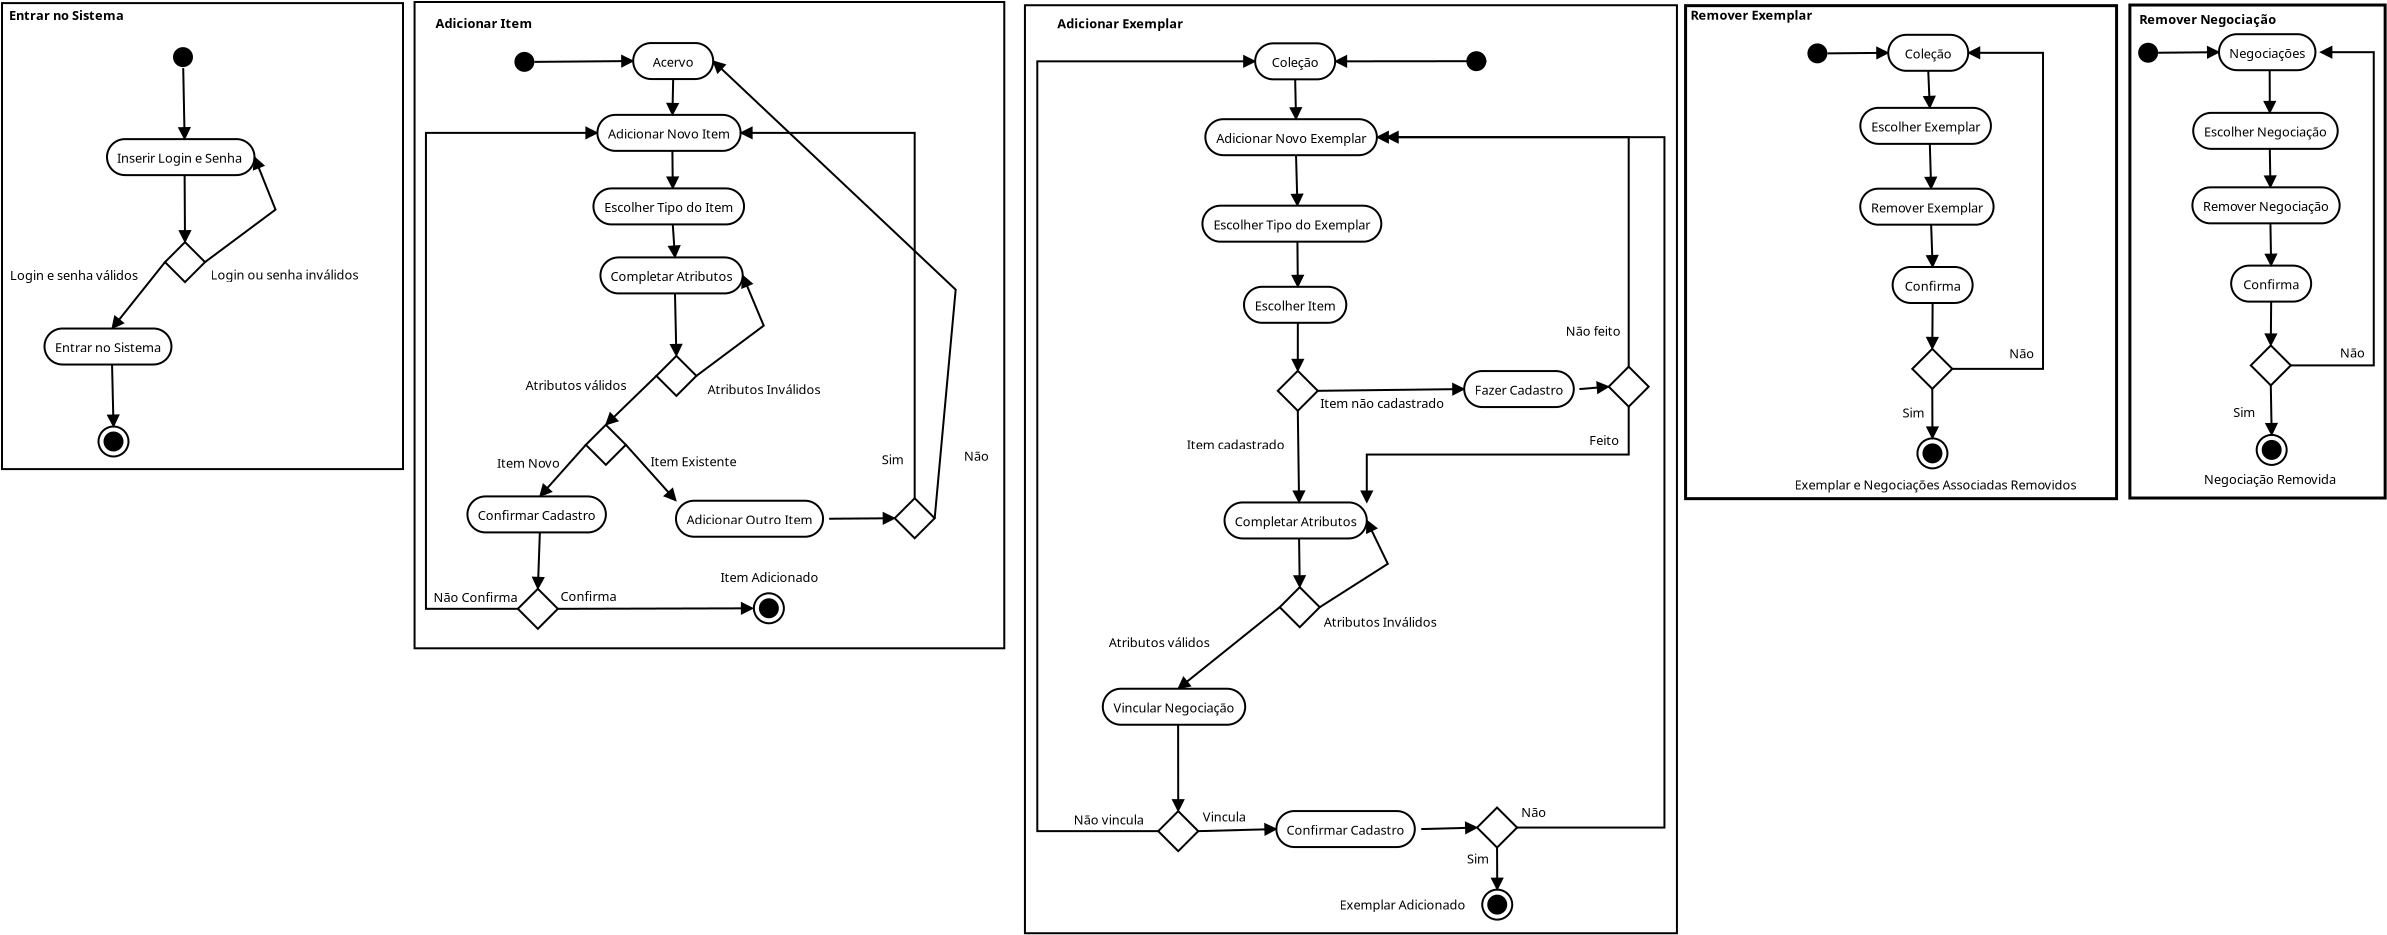 <?xml version="1.0" encoding="UTF-8"?>
<dia:diagram xmlns:dia="http://www.lysator.liu.se/~alla/dia/">
  <dia:layer name="Segundo Plano" visible="true" active="true">
    <dia:group>
      <dia:object type="Standard - Box" version="0" id="O0">
        <dia:attribute name="obj_pos">
          <dia:point val="-10.912,-0.178"/>
        </dia:attribute>
        <dia:attribute name="obj_bb">
          <dia:rectangle val="-10.962,-0.228;9.188,23.172"/>
        </dia:attribute>
        <dia:attribute name="elem_corner">
          <dia:point val="-10.912,-0.178"/>
        </dia:attribute>
        <dia:attribute name="elem_width">
          <dia:real val="20.05"/>
        </dia:attribute>
        <dia:attribute name="elem_height">
          <dia:real val="23.3"/>
        </dia:attribute>
        <dia:attribute name="show_background">
          <dia:boolean val="true"/>
        </dia:attribute>
      </dia:object>
      <dia:object type="UML - State Term" version="0" id="O1">
        <dia:attribute name="obj_pos">
          <dia:point val="-2.362,2.022"/>
        </dia:attribute>
        <dia:attribute name="obj_bb">
          <dia:rectangle val="-2.412,1.972;-1.312,3.072"/>
        </dia:attribute>
        <dia:attribute name="meta">
          <dia:composite type="dict"/>
        </dia:attribute>
        <dia:attribute name="elem_corner">
          <dia:point val="-2.362,2.022"/>
        </dia:attribute>
        <dia:attribute name="elem_width">
          <dia:real val="1"/>
        </dia:attribute>
        <dia:attribute name="elem_height">
          <dia:real val="1"/>
        </dia:attribute>
        <dia:attribute name="line_colour">
          <dia:color val="#000000"/>
        </dia:attribute>
        <dia:attribute name="fill_colour">
          <dia:color val="#ffffff"/>
        </dia:attribute>
        <dia:attribute name="is_final">
          <dia:boolean val="false"/>
        </dia:attribute>
      </dia:object>
      <dia:object type="UML - State Term" version="0" id="O2">
        <dia:attribute name="obj_pos">
          <dia:point val="-6.087,20.992"/>
        </dia:attribute>
        <dia:attribute name="obj_bb">
          <dia:rectangle val="-6.137,20.942;-4.537,22.542"/>
        </dia:attribute>
        <dia:attribute name="meta">
          <dia:composite type="dict"/>
        </dia:attribute>
        <dia:attribute name="elem_corner">
          <dia:point val="-6.087,20.992"/>
        </dia:attribute>
        <dia:attribute name="elem_width">
          <dia:real val="1.5"/>
        </dia:attribute>
        <dia:attribute name="elem_height">
          <dia:real val="1.5"/>
        </dia:attribute>
        <dia:attribute name="line_colour">
          <dia:color val="#000000"/>
        </dia:attribute>
        <dia:attribute name="fill_colour">
          <dia:color val="#ffffff"/>
        </dia:attribute>
        <dia:attribute name="is_final">
          <dia:boolean val="true"/>
        </dia:attribute>
      </dia:object>
      <dia:object type="UML - Activity" version="0" id="O3">
        <dia:attribute name="obj_pos">
          <dia:point val="-5.662,6.622"/>
        </dia:attribute>
        <dia:attribute name="obj_bb">
          <dia:rectangle val="-5.712,6.572;2.15,8.472"/>
        </dia:attribute>
        <dia:attribute name="meta">
          <dia:composite type="dict"/>
        </dia:attribute>
        <dia:attribute name="elem_corner">
          <dia:point val="-5.662,6.622"/>
        </dia:attribute>
        <dia:attribute name="elem_width">
          <dia:real val="7.763"/>
        </dia:attribute>
        <dia:attribute name="elem_height">
          <dia:real val="1.8"/>
        </dia:attribute>
        <dia:attribute name="line_colour">
          <dia:color val="#000000"/>
        </dia:attribute>
        <dia:attribute name="fill_colour">
          <dia:color val="#ffffff"/>
        </dia:attribute>
        <dia:attribute name="text">
          <dia:composite type="text">
            <dia:attribute name="string">
              <dia:string>#Inserir Login e Senha#</dia:string>
            </dia:attribute>
            <dia:attribute name="font">
              <dia:font family="sans" style="0" name="Helvetica"/>
            </dia:attribute>
            <dia:attribute name="height">
              <dia:real val="0.8"/>
            </dia:attribute>
            <dia:attribute name="pos">
              <dia:point val="-1.781,7.717"/>
            </dia:attribute>
            <dia:attribute name="color">
              <dia:color val="#000000"/>
            </dia:attribute>
            <dia:attribute name="alignment">
              <dia:enum val="1"/>
            </dia:attribute>
          </dia:composite>
        </dia:attribute>
      </dia:object>
      <dia:object type="UML - Branch" version="0" id="O4">
        <dia:attribute name="obj_pos">
          <dia:point val="-2.762,11.772"/>
        </dia:attribute>
        <dia:attribute name="obj_bb">
          <dia:rectangle val="-2.833,11.701;-0.692,13.843"/>
        </dia:attribute>
        <dia:attribute name="meta">
          <dia:composite type="dict"/>
        </dia:attribute>
        <dia:attribute name="elem_corner">
          <dia:point val="-2.762,11.772"/>
        </dia:attribute>
        <dia:attribute name="elem_width">
          <dia:real val="2"/>
        </dia:attribute>
        <dia:attribute name="elem_height">
          <dia:real val="2"/>
        </dia:attribute>
        <dia:attribute name="line_colour">
          <dia:color val="#000000"/>
        </dia:attribute>
        <dia:attribute name="fill_colour">
          <dia:color val="#ffffff"/>
        </dia:attribute>
      </dia:object>
      <dia:object type="Standard - Text" version="1" id="O5">
        <dia:attribute name="obj_pos">
          <dia:point val="-6.862,23.922"/>
        </dia:attribute>
        <dia:attribute name="obj_bb">
          <dia:rectangle val="-6.862,23.327;-6.862,24.075"/>
        </dia:attribute>
        <dia:attribute name="text">
          <dia:composite type="text">
            <dia:attribute name="string">
              <dia:string>##</dia:string>
            </dia:attribute>
            <dia:attribute name="font">
              <dia:font family="sans" style="0" name="Helvetica"/>
            </dia:attribute>
            <dia:attribute name="height">
              <dia:real val="0.8"/>
            </dia:attribute>
            <dia:attribute name="pos">
              <dia:point val="-6.862,23.922"/>
            </dia:attribute>
            <dia:attribute name="color">
              <dia:color val="#000000"/>
            </dia:attribute>
            <dia:attribute name="alignment">
              <dia:enum val="0"/>
            </dia:attribute>
          </dia:composite>
        </dia:attribute>
        <dia:attribute name="valign">
          <dia:enum val="3"/>
        </dia:attribute>
      </dia:object>
      <dia:object type="UML - Activity" version="0" id="O6">
        <dia:attribute name="obj_pos">
          <dia:point val="-8.787,16.092"/>
        </dia:attribute>
        <dia:attribute name="obj_bb">
          <dia:rectangle val="-8.837,16.042;-1.98,17.942"/>
        </dia:attribute>
        <dia:attribute name="meta">
          <dia:composite type="dict"/>
        </dia:attribute>
        <dia:attribute name="elem_corner">
          <dia:point val="-8.787,16.092"/>
        </dia:attribute>
        <dia:attribute name="elem_width">
          <dia:real val="6.758"/>
        </dia:attribute>
        <dia:attribute name="elem_height">
          <dia:real val="1.8"/>
        </dia:attribute>
        <dia:attribute name="line_colour">
          <dia:color val="#000000"/>
        </dia:attribute>
        <dia:attribute name="fill_colour">
          <dia:color val="#ffffff"/>
        </dia:attribute>
        <dia:attribute name="text">
          <dia:composite type="text">
            <dia:attribute name="string">
              <dia:string>#Entrar no Sistema#</dia:string>
            </dia:attribute>
            <dia:attribute name="font">
              <dia:font family="sans" style="0" name="Helvetica"/>
            </dia:attribute>
            <dia:attribute name="height">
              <dia:real val="0.8"/>
            </dia:attribute>
            <dia:attribute name="pos">
              <dia:point val="-5.409,17.187"/>
            </dia:attribute>
            <dia:attribute name="color">
              <dia:color val="#000000"/>
            </dia:attribute>
            <dia:attribute name="alignment">
              <dia:enum val="1"/>
            </dia:attribute>
          </dia:composite>
        </dia:attribute>
      </dia:object>
      <dia:object type="Standard - Line" version="0" id="O7">
        <dia:attribute name="obj_pos">
          <dia:point val="-1.851,3.072"/>
        </dia:attribute>
        <dia:attribute name="obj_bb">
          <dia:rectangle val="-2.123,3.021;-1.461,6.734"/>
        </dia:attribute>
        <dia:attribute name="conn_endpoints">
          <dia:point val="-1.851,3.072"/>
          <dia:point val="-1.781,6.622"/>
        </dia:attribute>
        <dia:attribute name="numcp">
          <dia:int val="1"/>
        </dia:attribute>
        <dia:attribute name="end_arrow">
          <dia:enum val="3"/>
        </dia:attribute>
        <dia:attribute name="end_arrow_length">
          <dia:real val="0.5"/>
        </dia:attribute>
        <dia:attribute name="end_arrow_width">
          <dia:real val="0.5"/>
        </dia:attribute>
        <dia:connections>
          <dia:connection handle="0" to="O1" connection="8"/>
          <dia:connection handle="1" to="O3" connection="1"/>
        </dia:connections>
      </dia:object>
      <dia:object type="Standard - Line" version="0" id="O8">
        <dia:attribute name="obj_pos">
          <dia:point val="-1.781,8.422"/>
        </dia:attribute>
        <dia:attribute name="obj_bb">
          <dia:rectangle val="-2.096,8.372;-1.435,11.884"/>
        </dia:attribute>
        <dia:attribute name="conn_endpoints">
          <dia:point val="-1.781,8.422"/>
          <dia:point val="-1.762,11.772"/>
        </dia:attribute>
        <dia:attribute name="numcp">
          <dia:int val="1"/>
        </dia:attribute>
        <dia:attribute name="end_arrow">
          <dia:enum val="3"/>
        </dia:attribute>
        <dia:attribute name="end_arrow_length">
          <dia:real val="0.5"/>
        </dia:attribute>
        <dia:attribute name="end_arrow_width">
          <dia:real val="0.5"/>
        </dia:attribute>
        <dia:connections>
          <dia:connection handle="0" to="O3" connection="6"/>
          <dia:connection handle="1" to="O4" connection="1"/>
        </dia:connections>
      </dia:object>
      <dia:object type="Standard - Line" version="0" id="O9">
        <dia:attribute name="obj_pos">
          <dia:point val="-2.762,12.772"/>
        </dia:attribute>
        <dia:attribute name="obj_bb">
          <dia:rectangle val="-5.479,12.702;-2.692,16.18"/>
        </dia:attribute>
        <dia:attribute name="conn_endpoints">
          <dia:point val="-2.762,12.772"/>
          <dia:point val="-5.409,16.092"/>
        </dia:attribute>
        <dia:attribute name="numcp">
          <dia:int val="1"/>
        </dia:attribute>
        <dia:attribute name="end_arrow">
          <dia:enum val="3"/>
        </dia:attribute>
        <dia:attribute name="end_arrow_length">
          <dia:real val="0.5"/>
        </dia:attribute>
        <dia:attribute name="end_arrow_width">
          <dia:real val="0.5"/>
        </dia:attribute>
        <dia:connections>
          <dia:connection handle="0" to="O4" connection="0"/>
          <dia:connection handle="1" to="O6" connection="1"/>
        </dia:connections>
      </dia:object>
      <dia:object type="Standard - Line" version="0" id="O10">
        <dia:attribute name="obj_pos">
          <dia:point val="-5.409,17.892"/>
        </dia:attribute>
        <dia:attribute name="obj_bb">
          <dia:rectangle val="-5.681,17.841;-5.019,21.104"/>
        </dia:attribute>
        <dia:attribute name="conn_endpoints">
          <dia:point val="-5.409,17.892"/>
          <dia:point val="-5.337,20.992"/>
        </dia:attribute>
        <dia:attribute name="numcp">
          <dia:int val="1"/>
        </dia:attribute>
        <dia:attribute name="end_arrow">
          <dia:enum val="3"/>
        </dia:attribute>
        <dia:attribute name="end_arrow_length">
          <dia:real val="0.5"/>
        </dia:attribute>
        <dia:attribute name="end_arrow_width">
          <dia:real val="0.5"/>
        </dia:attribute>
        <dia:connections>
          <dia:connection handle="0" to="O6" connection="6"/>
          <dia:connection handle="1" to="O2" connection="1"/>
        </dia:connections>
      </dia:object>
      <dia:object type="Standard - Text" version="1" id="O11">
        <dia:attribute name="obj_pos">
          <dia:point val="-10.512,13.672"/>
        </dia:attribute>
        <dia:attribute name="obj_bb">
          <dia:rectangle val="-10.512,13.077;-3.59,13.825"/>
        </dia:attribute>
        <dia:attribute name="text">
          <dia:composite type="text">
            <dia:attribute name="string">
              <dia:string>#Login e senha válidos#</dia:string>
            </dia:attribute>
            <dia:attribute name="font">
              <dia:font family="sans" style="0" name="Helvetica"/>
            </dia:attribute>
            <dia:attribute name="height">
              <dia:real val="0.8"/>
            </dia:attribute>
            <dia:attribute name="pos">
              <dia:point val="-10.512,13.672"/>
            </dia:attribute>
            <dia:attribute name="color">
              <dia:color val="#000000"/>
            </dia:attribute>
            <dia:attribute name="alignment">
              <dia:enum val="0"/>
            </dia:attribute>
          </dia:composite>
        </dia:attribute>
        <dia:attribute name="valign">
          <dia:enum val="3"/>
        </dia:attribute>
      </dia:object>
      <dia:object type="Standard - Text" version="1" id="O12">
        <dia:attribute name="obj_pos">
          <dia:point val="-0.487,13.637"/>
        </dia:attribute>
        <dia:attribute name="obj_bb">
          <dia:rectangle val="-0.487,13.042;7.42,13.79"/>
        </dia:attribute>
        <dia:attribute name="text">
          <dia:composite type="text">
            <dia:attribute name="string">
              <dia:string>#Login ou senha inválidos#</dia:string>
            </dia:attribute>
            <dia:attribute name="font">
              <dia:font family="sans" style="0" name="Helvetica"/>
            </dia:attribute>
            <dia:attribute name="height">
              <dia:real val="0.8"/>
            </dia:attribute>
            <dia:attribute name="pos">
              <dia:point val="-0.487,13.637"/>
            </dia:attribute>
            <dia:attribute name="color">
              <dia:color val="#000000"/>
            </dia:attribute>
            <dia:attribute name="alignment">
              <dia:enum val="0"/>
            </dia:attribute>
          </dia:composite>
        </dia:attribute>
        <dia:attribute name="valign">
          <dia:enum val="3"/>
        </dia:attribute>
      </dia:object>
      <dia:object type="Standard - Text" version="1" id="O13">
        <dia:attribute name="obj_pos">
          <dia:point val="-10.562,0.672"/>
        </dia:attribute>
        <dia:attribute name="obj_bb">
          <dia:rectangle val="-10.562,0.077;-4.062,1.625"/>
        </dia:attribute>
        <dia:attribute name="text">
          <dia:composite type="text">
            <dia:attribute name="string">
              <dia:string>#Entrar no Sistema
#</dia:string>
            </dia:attribute>
            <dia:attribute name="font">
              <dia:font family="sans" style="80" name="Helvetica-Bold"/>
            </dia:attribute>
            <dia:attribute name="height">
              <dia:real val="0.8"/>
            </dia:attribute>
            <dia:attribute name="pos">
              <dia:point val="-10.562,0.672"/>
            </dia:attribute>
            <dia:attribute name="color">
              <dia:color val="#000000"/>
            </dia:attribute>
            <dia:attribute name="alignment">
              <dia:enum val="0"/>
            </dia:attribute>
          </dia:composite>
        </dia:attribute>
        <dia:attribute name="valign">
          <dia:enum val="3"/>
        </dia:attribute>
      </dia:object>
      <dia:object type="Standard - ZigZagLine" version="1" id="O14">
        <dia:attribute name="obj_pos">
          <dia:point val="-0.762,12.772"/>
        </dia:attribute>
        <dia:attribute name="obj_bb">
          <dia:rectangle val="-0.812,7.191;3.15,12.822"/>
        </dia:attribute>
        <dia:attribute name="orth_points">
          <dia:point val="-0.762,12.772"/>
          <dia:point val="3.1,12.772"/>
          <dia:point val="3.1,7.522"/>
          <dia:point val="2.1,7.522"/>
        </dia:attribute>
        <dia:attribute name="orth_orient">
          <dia:enum val="0"/>
          <dia:enum val="1"/>
          <dia:enum val="0"/>
        </dia:attribute>
        <dia:attribute name="autorouting">
          <dia:boolean val="true"/>
        </dia:attribute>
        <dia:attribute name="end_arrow">
          <dia:enum val="3"/>
        </dia:attribute>
        <dia:attribute name="end_arrow_length">
          <dia:real val="0.5"/>
        </dia:attribute>
        <dia:attribute name="end_arrow_width">
          <dia:real val="0.5"/>
        </dia:attribute>
        <dia:connections>
          <dia:connection handle="0" to="O4" connection="2"/>
          <dia:connection handle="1" to="O3" connection="4"/>
        </dia:connections>
      </dia:object>
    </dia:group>
    <dia:object type="Standard - Text" version="1" id="O15">
      <dia:attribute name="obj_pos">
        <dia:point val="9.307,23.161"/>
      </dia:attribute>
      <dia:attribute name="obj_bb">
        <dia:rectangle val="9.307,22.566;9.307,23.314"/>
      </dia:attribute>
      <dia:attribute name="text">
        <dia:composite type="text">
          <dia:attribute name="string">
            <dia:string>##</dia:string>
          </dia:attribute>
          <dia:attribute name="font">
            <dia:font family="sans" style="0" name="Helvetica"/>
          </dia:attribute>
          <dia:attribute name="height">
            <dia:real val="0.8"/>
          </dia:attribute>
          <dia:attribute name="pos">
            <dia:point val="9.307,23.161"/>
          </dia:attribute>
          <dia:attribute name="color">
            <dia:color val="#000000"/>
          </dia:attribute>
          <dia:attribute name="alignment">
            <dia:enum val="0"/>
          </dia:attribute>
        </dia:composite>
      </dia:attribute>
      <dia:attribute name="valign">
        <dia:enum val="3"/>
      </dia:attribute>
    </dia:object>
    <dia:group>
      <dia:object type="Standard - Box" version="0" id="O16">
        <dia:attribute name="obj_pos">
          <dia:point val="9.716,-0.233"/>
        </dia:attribute>
        <dia:attribute name="obj_bb">
          <dia:rectangle val="9.666,-0.283;39.252,32.132"/>
        </dia:attribute>
        <dia:attribute name="elem_corner">
          <dia:point val="9.716,-0.233"/>
        </dia:attribute>
        <dia:attribute name="elem_width">
          <dia:real val="29.486"/>
        </dia:attribute>
        <dia:attribute name="elem_height">
          <dia:real val="32.315"/>
        </dia:attribute>
        <dia:attribute name="show_background">
          <dia:boolean val="true"/>
        </dia:attribute>
      </dia:object>
      <dia:object type="UML - State Term" version="0" id="O17">
        <dia:attribute name="obj_pos">
          <dia:point val="14.707,2.261"/>
        </dia:attribute>
        <dia:attribute name="obj_bb">
          <dia:rectangle val="14.657,2.211;15.757,3.311"/>
        </dia:attribute>
        <dia:attribute name="meta">
          <dia:composite type="dict"/>
        </dia:attribute>
        <dia:attribute name="elem_corner">
          <dia:point val="14.707,2.261"/>
        </dia:attribute>
        <dia:attribute name="elem_width">
          <dia:real val="1"/>
        </dia:attribute>
        <dia:attribute name="elem_height">
          <dia:real val="1"/>
        </dia:attribute>
        <dia:attribute name="line_colour">
          <dia:color val="#000000"/>
        </dia:attribute>
        <dia:attribute name="fill_colour">
          <dia:color val="#ffffff"/>
        </dia:attribute>
        <dia:attribute name="is_final">
          <dia:boolean val="false"/>
        </dia:attribute>
      </dia:object>
      <dia:object type="UML - State Term" version="0" id="O18">
        <dia:attribute name="obj_pos">
          <dia:point val="26.682,29.331"/>
        </dia:attribute>
        <dia:attribute name="obj_bb">
          <dia:rectangle val="26.632,29.281;28.232,30.881"/>
        </dia:attribute>
        <dia:attribute name="meta">
          <dia:composite type="dict"/>
        </dia:attribute>
        <dia:attribute name="elem_corner">
          <dia:point val="26.682,29.331"/>
        </dia:attribute>
        <dia:attribute name="elem_width">
          <dia:real val="1.5"/>
        </dia:attribute>
        <dia:attribute name="elem_height">
          <dia:real val="1.5"/>
        </dia:attribute>
        <dia:attribute name="line_colour">
          <dia:color val="#000000"/>
        </dia:attribute>
        <dia:attribute name="fill_colour">
          <dia:color val="#ffffff"/>
        </dia:attribute>
        <dia:attribute name="is_final">
          <dia:boolean val="true"/>
        </dia:attribute>
      </dia:object>
      <dia:object type="UML - Activity" version="0" id="O19">
        <dia:attribute name="obj_pos">
          <dia:point val="18.857,5.411"/>
        </dia:attribute>
        <dia:attribute name="obj_bb">
          <dia:rectangle val="18.807,5.361;26.41,7.261"/>
        </dia:attribute>
        <dia:attribute name="meta">
          <dia:composite type="dict"/>
        </dia:attribute>
        <dia:attribute name="elem_corner">
          <dia:point val="18.857,5.411"/>
        </dia:attribute>
        <dia:attribute name="elem_width">
          <dia:real val="7.503"/>
        </dia:attribute>
        <dia:attribute name="elem_height">
          <dia:real val="1.8"/>
        </dia:attribute>
        <dia:attribute name="line_colour">
          <dia:color val="#000000"/>
        </dia:attribute>
        <dia:attribute name="fill_colour">
          <dia:color val="#ffffff"/>
        </dia:attribute>
        <dia:attribute name="text">
          <dia:composite type="text">
            <dia:attribute name="string">
              <dia:string>#Adicionar Novo Item#</dia:string>
            </dia:attribute>
            <dia:attribute name="font">
              <dia:font family="sans" style="0" name="Helvetica"/>
            </dia:attribute>
            <dia:attribute name="height">
              <dia:real val="0.8"/>
            </dia:attribute>
            <dia:attribute name="pos">
              <dia:point val="22.608,6.506"/>
            </dia:attribute>
            <dia:attribute name="color">
              <dia:color val="#000000"/>
            </dia:attribute>
            <dia:attribute name="alignment">
              <dia:enum val="1"/>
            </dia:attribute>
          </dia:composite>
        </dia:attribute>
      </dia:object>
      <dia:object type="UML - Branch" version="0" id="O20">
        <dia:attribute name="obj_pos">
          <dia:point val="21.807,17.461"/>
        </dia:attribute>
        <dia:attribute name="obj_bb">
          <dia:rectangle val="21.736,17.391;23.878,19.532"/>
        </dia:attribute>
        <dia:attribute name="meta">
          <dia:composite type="dict"/>
        </dia:attribute>
        <dia:attribute name="elem_corner">
          <dia:point val="21.807,17.461"/>
        </dia:attribute>
        <dia:attribute name="elem_width">
          <dia:real val="2"/>
        </dia:attribute>
        <dia:attribute name="elem_height">
          <dia:real val="2"/>
        </dia:attribute>
        <dia:attribute name="line_colour">
          <dia:color val="#000000"/>
        </dia:attribute>
        <dia:attribute name="fill_colour">
          <dia:color val="#ffffff"/>
        </dia:attribute>
      </dia:object>
      <dia:object type="Standard - Line" version="0" id="O21">
        <dia:attribute name="obj_pos">
          <dia:point val="15.707,2.761"/>
        </dia:attribute>
        <dia:attribute name="obj_bb">
          <dia:rectangle val="15.657,2.393;20.759,3.055"/>
        </dia:attribute>
        <dia:attribute name="conn_endpoints">
          <dia:point val="15.707,2.761"/>
          <dia:point val="20.647,2.719"/>
        </dia:attribute>
        <dia:attribute name="numcp">
          <dia:int val="1"/>
        </dia:attribute>
        <dia:attribute name="end_arrow">
          <dia:enum val="3"/>
        </dia:attribute>
        <dia:attribute name="end_arrow_length">
          <dia:real val="0.5"/>
        </dia:attribute>
        <dia:attribute name="end_arrow_width">
          <dia:real val="0.5"/>
        </dia:attribute>
        <dia:connections>
          <dia:connection handle="0" to="O17" connection="4"/>
          <dia:connection handle="1" to="O45" connection="3"/>
        </dia:connections>
      </dia:object>
      <dia:object type="Standard - Line" version="0" id="O22">
        <dia:attribute name="obj_pos">
          <dia:point val="22.608,7.211"/>
        </dia:attribute>
        <dia:attribute name="obj_bb">
          <dia:rectangle val="22.291,7.161;22.953,9.199"/>
        </dia:attribute>
        <dia:attribute name="conn_endpoints">
          <dia:point val="22.608,7.211"/>
          <dia:point val="22.627,9.088"/>
        </dia:attribute>
        <dia:attribute name="numcp">
          <dia:int val="1"/>
        </dia:attribute>
        <dia:attribute name="end_arrow">
          <dia:enum val="3"/>
        </dia:attribute>
        <dia:attribute name="end_arrow_length">
          <dia:real val="0.5"/>
        </dia:attribute>
        <dia:attribute name="end_arrow_width">
          <dia:real val="0.5"/>
        </dia:attribute>
        <dia:connections>
          <dia:connection handle="0" to="O19" connection="6"/>
          <dia:connection handle="1" to="O27" connection="1"/>
        </dia:connections>
      </dia:object>
      <dia:object type="Standard - Line" version="0" id="O23">
        <dia:attribute name="obj_pos">
          <dia:point val="21.807,18.461"/>
        </dia:attribute>
        <dia:attribute name="obj_bb">
          <dia:rectangle val="19.2,18.391;21.878,20.986"/>
        </dia:attribute>
        <dia:attribute name="conn_endpoints">
          <dia:point val="21.807,18.461"/>
          <dia:point val="19.281,20.908"/>
        </dia:attribute>
        <dia:attribute name="numcp">
          <dia:int val="1"/>
        </dia:attribute>
        <dia:attribute name="end_arrow">
          <dia:enum val="3"/>
        </dia:attribute>
        <dia:attribute name="end_arrow_length">
          <dia:real val="0.5"/>
        </dia:attribute>
        <dia:attribute name="end_arrow_width">
          <dia:real val="0.5"/>
        </dia:attribute>
        <dia:connections>
          <dia:connection handle="0" to="O20" connection="0"/>
          <dia:connection handle="1" to="O32" connection="1"/>
        </dia:connections>
      </dia:object>
      <dia:object type="Standard - Line" version="0" id="O24">
        <dia:attribute name="obj_pos">
          <dia:point val="20.281,21.908"/>
        </dia:attribute>
        <dia:attribute name="obj_bb">
          <dia:rectangle val="20.21,21.838;22.862,24.787"/>
        </dia:attribute>
        <dia:attribute name="conn_endpoints">
          <dia:point val="20.281,21.908"/>
          <dia:point val="22.787,24.704"/>
        </dia:attribute>
        <dia:attribute name="numcp">
          <dia:int val="1"/>
        </dia:attribute>
        <dia:attribute name="end_arrow">
          <dia:enum val="3"/>
        </dia:attribute>
        <dia:attribute name="end_arrow_length">
          <dia:real val="0.5"/>
        </dia:attribute>
        <dia:attribute name="end_arrow_width">
          <dia:real val="0.5"/>
        </dia:attribute>
        <dia:connections>
          <dia:connection handle="0" to="O32" connection="2"/>
          <dia:connection handle="1" to="O47" connection="0"/>
        </dia:connections>
      </dia:object>
      <dia:object type="Standard - Text" version="1" id="O25">
        <dia:attribute name="obj_pos">
          <dia:point val="15.257,19.161"/>
        </dia:attribute>
        <dia:attribute name="obj_bb">
          <dia:rectangle val="15.257,18.566;20.625,19.314"/>
        </dia:attribute>
        <dia:attribute name="text">
          <dia:composite type="text">
            <dia:attribute name="string">
              <dia:string>#Atributos válidos#</dia:string>
            </dia:attribute>
            <dia:attribute name="font">
              <dia:font family="sans" style="0" name="Helvetica"/>
            </dia:attribute>
            <dia:attribute name="height">
              <dia:real val="0.8"/>
            </dia:attribute>
            <dia:attribute name="pos">
              <dia:point val="15.257,19.161"/>
            </dia:attribute>
            <dia:attribute name="color">
              <dia:color val="#000000"/>
            </dia:attribute>
            <dia:attribute name="alignment">
              <dia:enum val="0"/>
            </dia:attribute>
          </dia:composite>
        </dia:attribute>
        <dia:attribute name="valign">
          <dia:enum val="3"/>
        </dia:attribute>
      </dia:object>
      <dia:object type="Standard - Text" version="1" id="O26">
        <dia:attribute name="obj_pos">
          <dia:point val="10.757,1.061"/>
        </dia:attribute>
        <dia:attribute name="obj_bb">
          <dia:rectangle val="10.757,0.466;16.04,1.214"/>
        </dia:attribute>
        <dia:attribute name="text">
          <dia:composite type="text">
            <dia:attribute name="string">
              <dia:string>#Adicionar Item#</dia:string>
            </dia:attribute>
            <dia:attribute name="font">
              <dia:font family="sans" style="80" name="Helvetica-Bold"/>
            </dia:attribute>
            <dia:attribute name="height">
              <dia:real val="0.8"/>
            </dia:attribute>
            <dia:attribute name="pos">
              <dia:point val="10.757,1.061"/>
            </dia:attribute>
            <dia:attribute name="color">
              <dia:color val="#000000"/>
            </dia:attribute>
            <dia:attribute name="alignment">
              <dia:enum val="0"/>
            </dia:attribute>
          </dia:composite>
        </dia:attribute>
        <dia:attribute name="valign">
          <dia:enum val="3"/>
        </dia:attribute>
      </dia:object>
      <dia:object type="UML - Activity" version="0" id="O27">
        <dia:attribute name="obj_pos">
          <dia:point val="18.66,9.088"/>
        </dia:attribute>
        <dia:attribute name="obj_bb">
          <dia:rectangle val="18.61,9.038;26.645,10.938"/>
        </dia:attribute>
        <dia:attribute name="meta">
          <dia:composite type="dict"/>
        </dia:attribute>
        <dia:attribute name="elem_corner">
          <dia:point val="18.66,9.088"/>
        </dia:attribute>
        <dia:attribute name="elem_width">
          <dia:real val="7.935"/>
        </dia:attribute>
        <dia:attribute name="elem_height">
          <dia:real val="1.8"/>
        </dia:attribute>
        <dia:attribute name="line_colour">
          <dia:color val="#000000"/>
        </dia:attribute>
        <dia:attribute name="fill_colour">
          <dia:color val="#ffffff"/>
        </dia:attribute>
        <dia:attribute name="text">
          <dia:composite type="text">
            <dia:attribute name="string">
              <dia:string>#Escolher Tipo do Item#</dia:string>
            </dia:attribute>
            <dia:attribute name="font">
              <dia:font family="sans" style="0" name="Helvetica"/>
            </dia:attribute>
            <dia:attribute name="height">
              <dia:real val="0.8"/>
            </dia:attribute>
            <dia:attribute name="pos">
              <dia:point val="22.627,10.183"/>
            </dia:attribute>
            <dia:attribute name="color">
              <dia:color val="#000000"/>
            </dia:attribute>
            <dia:attribute name="alignment">
              <dia:enum val="1"/>
            </dia:attribute>
          </dia:composite>
        </dia:attribute>
      </dia:object>
      <dia:object type="UML - Activity" version="0" id="O28">
        <dia:attribute name="obj_pos">
          <dia:point val="19.01,12.538"/>
        </dia:attribute>
        <dia:attribute name="obj_bb">
          <dia:rectangle val="18.96,12.488;26.515,14.388"/>
        </dia:attribute>
        <dia:attribute name="meta">
          <dia:composite type="dict"/>
        </dia:attribute>
        <dia:attribute name="elem_corner">
          <dia:point val="19.01,12.538"/>
        </dia:attribute>
        <dia:attribute name="elem_width">
          <dia:real val="7.455"/>
        </dia:attribute>
        <dia:attribute name="elem_height">
          <dia:real val="1.8"/>
        </dia:attribute>
        <dia:attribute name="line_colour">
          <dia:color val="#000000"/>
        </dia:attribute>
        <dia:attribute name="fill_colour">
          <dia:color val="#ffffff"/>
        </dia:attribute>
        <dia:attribute name="text">
          <dia:composite type="text">
            <dia:attribute name="string">
              <dia:string>#Completar Atributos#</dia:string>
            </dia:attribute>
            <dia:attribute name="font">
              <dia:font family="sans" style="0" name="Helvetica"/>
            </dia:attribute>
            <dia:attribute name="height">
              <dia:real val="0.8"/>
            </dia:attribute>
            <dia:attribute name="pos">
              <dia:point val="22.737,13.633"/>
            </dia:attribute>
            <dia:attribute name="color">
              <dia:color val="#000000"/>
            </dia:attribute>
            <dia:attribute name="alignment">
              <dia:enum val="1"/>
            </dia:attribute>
          </dia:composite>
        </dia:attribute>
      </dia:object>
      <dia:object type="Standard - Line" version="0" id="O29">
        <dia:attribute name="obj_pos">
          <dia:point val="22.627,10.888"/>
        </dia:attribute>
        <dia:attribute name="obj_bb">
          <dia:rectangle val="22.371,10.834;23.031,12.649"/>
        </dia:attribute>
        <dia:attribute name="conn_endpoints">
          <dia:point val="22.627,10.888"/>
          <dia:point val="22.737,12.538"/>
        </dia:attribute>
        <dia:attribute name="numcp">
          <dia:int val="1"/>
        </dia:attribute>
        <dia:attribute name="end_arrow">
          <dia:enum val="3"/>
        </dia:attribute>
        <dia:attribute name="end_arrow_length">
          <dia:real val="0.5"/>
        </dia:attribute>
        <dia:attribute name="end_arrow_width">
          <dia:real val="0.5"/>
        </dia:attribute>
        <dia:connections>
          <dia:connection handle="0" to="O27" connection="6"/>
          <dia:connection handle="1" to="O28" connection="1"/>
        </dia:connections>
      </dia:object>
      <dia:object type="Standard - Line" version="0" id="O30">
        <dia:attribute name="obj_pos">
          <dia:point val="22.737,14.338"/>
        </dia:attribute>
        <dia:attribute name="obj_bb">
          <dia:rectangle val="22.464,14.287;23.126,17.573"/>
        </dia:attribute>
        <dia:attribute name="conn_endpoints">
          <dia:point val="22.737,14.338"/>
          <dia:point val="22.807,17.461"/>
        </dia:attribute>
        <dia:attribute name="numcp">
          <dia:int val="1"/>
        </dia:attribute>
        <dia:attribute name="end_arrow">
          <dia:enum val="3"/>
        </dia:attribute>
        <dia:attribute name="end_arrow_length">
          <dia:real val="0.5"/>
        </dia:attribute>
        <dia:attribute name="end_arrow_width">
          <dia:real val="0.5"/>
        </dia:attribute>
        <dia:connections>
          <dia:connection handle="0" to="O28" connection="6"/>
          <dia:connection handle="1" to="O20" connection="1"/>
        </dia:connections>
      </dia:object>
      <dia:object type="Standard - Text" version="1" id="O31">
        <dia:attribute name="obj_pos">
          <dia:point val="24.36,19.383"/>
        </dia:attribute>
        <dia:attribute name="obj_bb">
          <dia:rectangle val="24.36,18.788;30.322,19.535"/>
        </dia:attribute>
        <dia:attribute name="text">
          <dia:composite type="text">
            <dia:attribute name="string">
              <dia:string>#Atributos Inválidos#</dia:string>
            </dia:attribute>
            <dia:attribute name="font">
              <dia:font family="sans" style="0" name="Helvetica"/>
            </dia:attribute>
            <dia:attribute name="height">
              <dia:real val="0.8"/>
            </dia:attribute>
            <dia:attribute name="pos">
              <dia:point val="24.36,19.383"/>
            </dia:attribute>
            <dia:attribute name="color">
              <dia:color val="#000000"/>
            </dia:attribute>
            <dia:attribute name="alignment">
              <dia:enum val="0"/>
            </dia:attribute>
          </dia:composite>
        </dia:attribute>
        <dia:attribute name="valign">
          <dia:enum val="3"/>
        </dia:attribute>
      </dia:object>
      <dia:object type="UML - Branch" version="0" id="O32">
        <dia:attribute name="obj_pos">
          <dia:point val="18.281,20.908"/>
        </dia:attribute>
        <dia:attribute name="obj_bb">
          <dia:rectangle val="18.21,20.838;20.351,22.979"/>
        </dia:attribute>
        <dia:attribute name="meta">
          <dia:composite type="dict"/>
        </dia:attribute>
        <dia:attribute name="elem_corner">
          <dia:point val="18.281,20.908"/>
        </dia:attribute>
        <dia:attribute name="elem_width">
          <dia:real val="2"/>
        </dia:attribute>
        <dia:attribute name="elem_height">
          <dia:real val="2"/>
        </dia:attribute>
        <dia:attribute name="line_colour">
          <dia:color val="#000000"/>
        </dia:attribute>
        <dia:attribute name="fill_colour">
          <dia:color val="#ffffff"/>
        </dia:attribute>
      </dia:object>
      <dia:object type="Standard - Line" version="0" id="O33">
        <dia:attribute name="obj_pos">
          <dia:point val="18.281,21.908"/>
        </dia:attribute>
        <dia:attribute name="obj_bb">
          <dia:rectangle val="15.907,21.838;18.351,24.571"/>
        </dia:attribute>
        <dia:attribute name="conn_endpoints">
          <dia:point val="18.281,21.908"/>
          <dia:point val="15.981,24.488"/>
        </dia:attribute>
        <dia:attribute name="numcp">
          <dia:int val="1"/>
        </dia:attribute>
        <dia:attribute name="end_arrow">
          <dia:enum val="3"/>
        </dia:attribute>
        <dia:attribute name="end_arrow_length">
          <dia:real val="0.5"/>
        </dia:attribute>
        <dia:attribute name="end_arrow_width">
          <dia:real val="0.5"/>
        </dia:attribute>
        <dia:connections>
          <dia:connection handle="0" to="O32" connection="0"/>
          <dia:connection handle="1" to="O36" connection="1"/>
        </dia:connections>
      </dia:object>
      <dia:object type="Standard - Text" version="1" id="O34">
        <dia:attribute name="obj_pos">
          <dia:point val="21.51,22.983"/>
        </dia:attribute>
        <dia:attribute name="obj_bb">
          <dia:rectangle val="21.51,22.388;26.16,23.135"/>
        </dia:attribute>
        <dia:attribute name="text">
          <dia:composite type="text">
            <dia:attribute name="string">
              <dia:string>#Item Existente#</dia:string>
            </dia:attribute>
            <dia:attribute name="font">
              <dia:font family="sans" style="0" name="Helvetica"/>
            </dia:attribute>
            <dia:attribute name="height">
              <dia:real val="0.8"/>
            </dia:attribute>
            <dia:attribute name="pos">
              <dia:point val="21.51,22.983"/>
            </dia:attribute>
            <dia:attribute name="color">
              <dia:color val="#000000"/>
            </dia:attribute>
            <dia:attribute name="alignment">
              <dia:enum val="0"/>
            </dia:attribute>
          </dia:composite>
        </dia:attribute>
        <dia:attribute name="valign">
          <dia:enum val="3"/>
        </dia:attribute>
      </dia:object>
      <dia:object type="Standard - Text" version="1" id="O35">
        <dia:attribute name="obj_pos">
          <dia:point val="13.835,23.053"/>
        </dia:attribute>
        <dia:attribute name="obj_bb">
          <dia:rectangle val="13.835,22.458;17.14,23.205"/>
        </dia:attribute>
        <dia:attribute name="text">
          <dia:composite type="text">
            <dia:attribute name="string">
              <dia:string>#Item Novo#</dia:string>
            </dia:attribute>
            <dia:attribute name="font">
              <dia:font family="sans" style="0" name="Helvetica"/>
            </dia:attribute>
            <dia:attribute name="height">
              <dia:real val="0.8"/>
            </dia:attribute>
            <dia:attribute name="pos">
              <dia:point val="13.835,23.053"/>
            </dia:attribute>
            <dia:attribute name="color">
              <dia:color val="#000000"/>
            </dia:attribute>
            <dia:attribute name="alignment">
              <dia:enum val="0"/>
            </dia:attribute>
          </dia:composite>
        </dia:attribute>
        <dia:attribute name="valign">
          <dia:enum val="3"/>
        </dia:attribute>
      </dia:object>
      <dia:object type="UML - Activity" version="0" id="O36">
        <dia:attribute name="obj_pos">
          <dia:point val="12.36,24.488"/>
        </dia:attribute>
        <dia:attribute name="obj_bb">
          <dia:rectangle val="12.31,24.438;19.652,26.338"/>
        </dia:attribute>
        <dia:attribute name="meta">
          <dia:composite type="dict"/>
        </dia:attribute>
        <dia:attribute name="elem_corner">
          <dia:point val="12.36,24.488"/>
        </dia:attribute>
        <dia:attribute name="elem_width">
          <dia:real val="7.242"/>
        </dia:attribute>
        <dia:attribute name="elem_height">
          <dia:real val="1.8"/>
        </dia:attribute>
        <dia:attribute name="line_colour">
          <dia:color val="#000000"/>
        </dia:attribute>
        <dia:attribute name="fill_colour">
          <dia:color val="#ffffff"/>
        </dia:attribute>
        <dia:attribute name="text">
          <dia:composite type="text">
            <dia:attribute name="string">
              <dia:string>#Confirmar Cadastro#</dia:string>
            </dia:attribute>
            <dia:attribute name="font">
              <dia:font family="sans" style="0" name="Helvetica"/>
            </dia:attribute>
            <dia:attribute name="height">
              <dia:real val="0.8"/>
            </dia:attribute>
            <dia:attribute name="pos">
              <dia:point val="15.981,25.583"/>
            </dia:attribute>
            <dia:attribute name="color">
              <dia:color val="#000000"/>
            </dia:attribute>
            <dia:attribute name="alignment">
              <dia:enum val="1"/>
            </dia:attribute>
          </dia:composite>
        </dia:attribute>
      </dia:object>
      <dia:object type="Standard - Line" version="0" id="O37">
        <dia:attribute name="obj_pos">
          <dia:point val="16.881,30.108"/>
        </dia:attribute>
        <dia:attribute name="obj_bb">
          <dia:rectangle val="16.831,29.754;26.744,30.416"/>
        </dia:attribute>
        <dia:attribute name="conn_endpoints">
          <dia:point val="16.881,30.108"/>
          <dia:point val="26.632,30.083"/>
        </dia:attribute>
        <dia:attribute name="numcp">
          <dia:int val="1"/>
        </dia:attribute>
        <dia:attribute name="end_arrow">
          <dia:enum val="3"/>
        </dia:attribute>
        <dia:attribute name="end_arrow_length">
          <dia:real val="0.5"/>
        </dia:attribute>
        <dia:attribute name="end_arrow_width">
          <dia:real val="0.5"/>
        </dia:attribute>
        <dia:connections>
          <dia:connection handle="0" to="O38" connection="2"/>
          <dia:connection handle="1" to="O18" connection="8"/>
        </dia:connections>
      </dia:object>
      <dia:object type="UML - Branch" version="0" id="O38">
        <dia:attribute name="obj_pos">
          <dia:point val="14.881,29.108"/>
        </dia:attribute>
        <dia:attribute name="obj_bb">
          <dia:rectangle val="14.81,29.038;16.951,31.179"/>
        </dia:attribute>
        <dia:attribute name="meta">
          <dia:composite type="dict"/>
        </dia:attribute>
        <dia:attribute name="elem_corner">
          <dia:point val="14.881,29.108"/>
        </dia:attribute>
        <dia:attribute name="elem_width">
          <dia:real val="2"/>
        </dia:attribute>
        <dia:attribute name="elem_height">
          <dia:real val="2"/>
        </dia:attribute>
        <dia:attribute name="line_colour">
          <dia:color val="#000000"/>
        </dia:attribute>
        <dia:attribute name="fill_colour">
          <dia:color val="#ffffff"/>
        </dia:attribute>
      </dia:object>
      <dia:object type="Standard - Line" version="0" id="O39">
        <dia:attribute name="obj_pos">
          <dia:point val="15.981,26.288"/>
        </dia:attribute>
        <dia:attribute name="obj_bb">
          <dia:rectangle val="15.569,26.236;16.231,29.22"/>
        </dia:attribute>
        <dia:attribute name="conn_endpoints">
          <dia:point val="15.981,26.288"/>
          <dia:point val="15.881,29.108"/>
        </dia:attribute>
        <dia:attribute name="numcp">
          <dia:int val="1"/>
        </dia:attribute>
        <dia:attribute name="end_arrow">
          <dia:enum val="3"/>
        </dia:attribute>
        <dia:attribute name="end_arrow_length">
          <dia:real val="0.5"/>
        </dia:attribute>
        <dia:attribute name="end_arrow_width">
          <dia:real val="0.5"/>
        </dia:attribute>
        <dia:connections>
          <dia:connection handle="0" to="O36" connection="6"/>
          <dia:connection handle="1" to="O38" connection="1"/>
        </dia:connections>
      </dia:object>
      <dia:object type="Standard - ZigZagLine" version="1" id="O40">
        <dia:attribute name="obj_pos">
          <dia:point val="14.881,30.108"/>
        </dia:attribute>
        <dia:attribute name="obj_bb">
          <dia:rectangle val="10.235,5.98;18.969,30.158"/>
        </dia:attribute>
        <dia:attribute name="orth_points">
          <dia:point val="14.881,30.108"/>
          <dia:point val="10.285,30.108"/>
          <dia:point val="10.285,6.311"/>
          <dia:point val="18.857,6.311"/>
        </dia:attribute>
        <dia:attribute name="orth_orient">
          <dia:enum val="0"/>
          <dia:enum val="1"/>
          <dia:enum val="0"/>
        </dia:attribute>
        <dia:attribute name="autorouting">
          <dia:boolean val="false"/>
        </dia:attribute>
        <dia:attribute name="end_arrow">
          <dia:enum val="3"/>
        </dia:attribute>
        <dia:attribute name="end_arrow_length">
          <dia:real val="0.5"/>
        </dia:attribute>
        <dia:attribute name="end_arrow_width">
          <dia:real val="0.5"/>
        </dia:attribute>
        <dia:connections>
          <dia:connection handle="0" to="O38" connection="0"/>
          <dia:connection handle="1" to="O19" connection="3"/>
        </dia:connections>
      </dia:object>
      <dia:object type="Standard - ZigZagLine" version="1" id="O41">
        <dia:attribute name="obj_pos">
          <dia:point val="23.807,18.461"/>
        </dia:attribute>
        <dia:attribute name="obj_bb">
          <dia:rectangle val="23.757,13.107;27.515,18.511"/>
        </dia:attribute>
        <dia:attribute name="orth_points">
          <dia:point val="23.807,18.461"/>
          <dia:point val="27.465,18.461"/>
          <dia:point val="27.465,13.438"/>
          <dia:point val="26.465,13.438"/>
        </dia:attribute>
        <dia:attribute name="orth_orient">
          <dia:enum val="0"/>
          <dia:enum val="1"/>
          <dia:enum val="0"/>
        </dia:attribute>
        <dia:attribute name="autorouting">
          <dia:boolean val="true"/>
        </dia:attribute>
        <dia:attribute name="end_arrow">
          <dia:enum val="3"/>
        </dia:attribute>
        <dia:attribute name="end_arrow_length">
          <dia:real val="0.5"/>
        </dia:attribute>
        <dia:attribute name="end_arrow_width">
          <dia:real val="0.5"/>
        </dia:attribute>
        <dia:connections>
          <dia:connection handle="0" to="O20" connection="2"/>
          <dia:connection handle="1" to="O28" connection="4"/>
        </dia:connections>
      </dia:object>
      <dia:object type="Standard - Text" version="1" id="O42">
        <dia:attribute name="obj_pos">
          <dia:point val="17.007,29.721"/>
        </dia:attribute>
        <dia:attribute name="obj_bb">
          <dia:rectangle val="17.007,29.126;19.922,29.874"/>
        </dia:attribute>
        <dia:attribute name="text">
          <dia:composite type="text">
            <dia:attribute name="string">
              <dia:string>#Confirma#</dia:string>
            </dia:attribute>
            <dia:attribute name="font">
              <dia:font family="sans" style="0" name="Helvetica"/>
            </dia:attribute>
            <dia:attribute name="height">
              <dia:real val="0.8"/>
            </dia:attribute>
            <dia:attribute name="pos">
              <dia:point val="17.007,29.721"/>
            </dia:attribute>
            <dia:attribute name="color">
              <dia:color val="#000000"/>
            </dia:attribute>
            <dia:attribute name="alignment">
              <dia:enum val="0"/>
            </dia:attribute>
          </dia:composite>
        </dia:attribute>
        <dia:attribute name="valign">
          <dia:enum val="3"/>
        </dia:attribute>
      </dia:object>
      <dia:object type="Standard - Text" version="1" id="O43">
        <dia:attribute name="obj_pos">
          <dia:point val="10.657,29.771"/>
        </dia:attribute>
        <dia:attribute name="obj_bb">
          <dia:rectangle val="10.657,29.176;15.04,29.924"/>
        </dia:attribute>
        <dia:attribute name="text">
          <dia:composite type="text">
            <dia:attribute name="string">
              <dia:string>#Não Confirma#</dia:string>
            </dia:attribute>
            <dia:attribute name="font">
              <dia:font family="sans" style="0" name="Helvetica"/>
            </dia:attribute>
            <dia:attribute name="height">
              <dia:real val="0.8"/>
            </dia:attribute>
            <dia:attribute name="pos">
              <dia:point val="10.657,29.771"/>
            </dia:attribute>
            <dia:attribute name="color">
              <dia:color val="#000000"/>
            </dia:attribute>
            <dia:attribute name="alignment">
              <dia:enum val="0"/>
            </dia:attribute>
          </dia:composite>
        </dia:attribute>
        <dia:attribute name="valign">
          <dia:enum val="3"/>
        </dia:attribute>
      </dia:object>
      <dia:object type="Standard - Text" version="1" id="O44">
        <dia:attribute name="obj_pos">
          <dia:point val="25.007,28.771"/>
        </dia:attribute>
        <dia:attribute name="obj_bb">
          <dia:rectangle val="25.007,28.176;30.2,28.924"/>
        </dia:attribute>
        <dia:attribute name="text">
          <dia:composite type="text">
            <dia:attribute name="string">
              <dia:string>#Item Adicionado#</dia:string>
            </dia:attribute>
            <dia:attribute name="font">
              <dia:font family="sans" style="0" name="Helvetica"/>
            </dia:attribute>
            <dia:attribute name="height">
              <dia:real val="0.8"/>
            </dia:attribute>
            <dia:attribute name="pos">
              <dia:point val="25.007,28.771"/>
            </dia:attribute>
            <dia:attribute name="color">
              <dia:color val="#000000"/>
            </dia:attribute>
            <dia:attribute name="alignment">
              <dia:enum val="0"/>
            </dia:attribute>
          </dia:composite>
        </dia:attribute>
        <dia:attribute name="valign">
          <dia:enum val="3"/>
        </dia:attribute>
      </dia:object>
      <dia:object type="UML - Activity" version="0" id="O45">
        <dia:attribute name="obj_pos">
          <dia:point val="20.647,1.819"/>
        </dia:attribute>
        <dia:attribute name="obj_bb">
          <dia:rectangle val="20.597,1.769;24.697,3.669"/>
        </dia:attribute>
        <dia:attribute name="meta">
          <dia:composite type="dict"/>
        </dia:attribute>
        <dia:attribute name="elem_corner">
          <dia:point val="20.647,1.819"/>
        </dia:attribute>
        <dia:attribute name="elem_width">
          <dia:real val="4"/>
        </dia:attribute>
        <dia:attribute name="elem_height">
          <dia:real val="1.8"/>
        </dia:attribute>
        <dia:attribute name="line_colour">
          <dia:color val="#000000"/>
        </dia:attribute>
        <dia:attribute name="fill_colour">
          <dia:color val="#ffffff"/>
        </dia:attribute>
        <dia:attribute name="text">
          <dia:composite type="text">
            <dia:attribute name="string">
              <dia:string>#Acervo#</dia:string>
            </dia:attribute>
            <dia:attribute name="font">
              <dia:font family="sans" style="0" name="Helvetica"/>
            </dia:attribute>
            <dia:attribute name="height">
              <dia:real val="0.8"/>
            </dia:attribute>
            <dia:attribute name="pos">
              <dia:point val="22.647,2.914"/>
            </dia:attribute>
            <dia:attribute name="color">
              <dia:color val="#000000"/>
            </dia:attribute>
            <dia:attribute name="alignment">
              <dia:enum val="1"/>
            </dia:attribute>
          </dia:composite>
        </dia:attribute>
      </dia:object>
      <dia:object type="Standard - Line" version="0" id="O46">
        <dia:attribute name="obj_pos">
          <dia:point val="22.647,3.619"/>
        </dia:attribute>
        <dia:attribute name="obj_bb">
          <dia:rectangle val="22.289,3.568;22.951,5.523"/>
        </dia:attribute>
        <dia:attribute name="conn_endpoints">
          <dia:point val="22.647,3.619"/>
          <dia:point val="22.608,5.411"/>
        </dia:attribute>
        <dia:attribute name="numcp">
          <dia:int val="1"/>
        </dia:attribute>
        <dia:attribute name="end_arrow">
          <dia:enum val="3"/>
        </dia:attribute>
        <dia:attribute name="end_arrow_length">
          <dia:real val="0.5"/>
        </dia:attribute>
        <dia:attribute name="end_arrow_width">
          <dia:real val="0.5"/>
        </dia:attribute>
        <dia:connections>
          <dia:connection handle="0" to="O45" connection="6"/>
          <dia:connection handle="1" to="O19" connection="1"/>
        </dia:connections>
      </dia:object>
      <dia:object type="UML - Activity" version="0" id="O47">
        <dia:attribute name="obj_pos">
          <dia:point val="22.787,24.704"/>
        </dia:attribute>
        <dia:attribute name="obj_bb">
          <dia:rectangle val="22.737,24.654;30.495,26.554"/>
        </dia:attribute>
        <dia:attribute name="meta">
          <dia:composite type="dict"/>
        </dia:attribute>
        <dia:attribute name="elem_corner">
          <dia:point val="22.787,24.704"/>
        </dia:attribute>
        <dia:attribute name="elem_width">
          <dia:real val="7.657"/>
        </dia:attribute>
        <dia:attribute name="elem_height">
          <dia:real val="1.8"/>
        </dia:attribute>
        <dia:attribute name="line_colour">
          <dia:color val="#000000"/>
        </dia:attribute>
        <dia:attribute name="fill_colour">
          <dia:color val="#ffffff"/>
        </dia:attribute>
        <dia:attribute name="text">
          <dia:composite type="text">
            <dia:attribute name="string">
              <dia:string>#Adicionar Outro Item#</dia:string>
            </dia:attribute>
            <dia:attribute name="font">
              <dia:font family="sans" style="0" name="Helvetica"/>
            </dia:attribute>
            <dia:attribute name="height">
              <dia:real val="0.8"/>
            </dia:attribute>
            <dia:attribute name="pos">
              <dia:point val="26.616,25.799"/>
            </dia:attribute>
            <dia:attribute name="color">
              <dia:color val="#000000"/>
            </dia:attribute>
            <dia:attribute name="alignment">
              <dia:enum val="1"/>
            </dia:attribute>
          </dia:composite>
        </dia:attribute>
      </dia:object>
      <dia:object type="UML - Branch" version="0" id="O48">
        <dia:attribute name="obj_pos">
          <dia:point val="33.722,24.579"/>
        </dia:attribute>
        <dia:attribute name="obj_bb">
          <dia:rectangle val="33.652,24.508;35.793,26.65"/>
        </dia:attribute>
        <dia:attribute name="meta">
          <dia:composite type="dict"/>
        </dia:attribute>
        <dia:attribute name="elem_corner">
          <dia:point val="33.722,24.579"/>
        </dia:attribute>
        <dia:attribute name="elem_width">
          <dia:real val="2"/>
        </dia:attribute>
        <dia:attribute name="elem_height">
          <dia:real val="2"/>
        </dia:attribute>
        <dia:attribute name="line_colour">
          <dia:color val="#000000"/>
        </dia:attribute>
        <dia:attribute name="fill_colour">
          <dia:color val="#ffffff"/>
        </dia:attribute>
      </dia:object>
      <dia:object type="Standard - Line" version="0" id="O49">
        <dia:attribute name="obj_pos">
          <dia:point val="30.445,25.604"/>
        </dia:attribute>
        <dia:attribute name="obj_bb">
          <dia:rectangle val="30.395,25.252;33.834,25.914"/>
        </dia:attribute>
        <dia:attribute name="conn_endpoints">
          <dia:point val="30.445,25.604"/>
          <dia:point val="33.722,25.579"/>
        </dia:attribute>
        <dia:attribute name="numcp">
          <dia:int val="1"/>
        </dia:attribute>
        <dia:attribute name="end_arrow">
          <dia:enum val="3"/>
        </dia:attribute>
        <dia:attribute name="end_arrow_length">
          <dia:real val="0.5"/>
        </dia:attribute>
        <dia:attribute name="end_arrow_width">
          <dia:real val="0.5"/>
        </dia:attribute>
        <dia:connections>
          <dia:connection handle="0" to="O47" connection="4"/>
          <dia:connection handle="1" to="O48" connection="0"/>
        </dia:connections>
      </dia:object>
      <dia:object type="Standard - ZigZagLine" version="1" id="O50">
        <dia:attribute name="obj_pos">
          <dia:point val="34.722,24.579"/>
        </dia:attribute>
        <dia:attribute name="obj_bb">
          <dia:rectangle val="26.248,5.98;34.772,24.629"/>
        </dia:attribute>
        <dia:attribute name="orth_points">
          <dia:point val="34.722,24.579"/>
          <dia:point val="34.722,6.311"/>
          <dia:point val="26.36,6.311"/>
        </dia:attribute>
        <dia:attribute name="orth_orient">
          <dia:enum val="1"/>
          <dia:enum val="0"/>
        </dia:attribute>
        <dia:attribute name="autorouting">
          <dia:boolean val="true"/>
        </dia:attribute>
        <dia:attribute name="end_arrow">
          <dia:enum val="3"/>
        </dia:attribute>
        <dia:attribute name="end_arrow_length">
          <dia:real val="0.5"/>
        </dia:attribute>
        <dia:attribute name="end_arrow_width">
          <dia:real val="0.5"/>
        </dia:attribute>
        <dia:connections>
          <dia:connection handle="0" to="O48" connection="1"/>
          <dia:connection handle="1" to="O19" connection="4"/>
        </dia:connections>
      </dia:object>
      <dia:object type="Standard - ZigZagLine" version="1" id="O51">
        <dia:attribute name="obj_pos">
          <dia:point val="35.722,25.579"/>
        </dia:attribute>
        <dia:attribute name="obj_bb">
          <dia:rectangle val="24.536,2.388;36.772,25.629"/>
        </dia:attribute>
        <dia:attribute name="orth_points">
          <dia:point val="35.722,25.579"/>
          <dia:point val="36.722,25.579"/>
          <dia:point val="36.722,2.719"/>
          <dia:point val="24.647,2.719"/>
        </dia:attribute>
        <dia:attribute name="orth_orient">
          <dia:enum val="0"/>
          <dia:enum val="1"/>
          <dia:enum val="0"/>
        </dia:attribute>
        <dia:attribute name="autorouting">
          <dia:boolean val="true"/>
        </dia:attribute>
        <dia:attribute name="end_arrow">
          <dia:enum val="3"/>
        </dia:attribute>
        <dia:attribute name="end_arrow_length">
          <dia:real val="0.5"/>
        </dia:attribute>
        <dia:attribute name="end_arrow_width">
          <dia:real val="0.5"/>
        </dia:attribute>
        <dia:connections>
          <dia:connection handle="0" to="O48" connection="2"/>
          <dia:connection handle="1" to="O45" connection="4"/>
        </dia:connections>
      </dia:object>
      <dia:object type="Standard - Text" version="1" id="O52">
        <dia:attribute name="obj_pos">
          <dia:point val="33.072,22.879"/>
        </dia:attribute>
        <dia:attribute name="obj_bb">
          <dia:rectangle val="33.072,22.284;34.28,23.032"/>
        </dia:attribute>
        <dia:attribute name="text">
          <dia:composite type="text">
            <dia:attribute name="string">
              <dia:string>#Sim#</dia:string>
            </dia:attribute>
            <dia:attribute name="font">
              <dia:font family="sans" style="0" name="Helvetica"/>
            </dia:attribute>
            <dia:attribute name="height">
              <dia:real val="0.8"/>
            </dia:attribute>
            <dia:attribute name="pos">
              <dia:point val="33.072,22.879"/>
            </dia:attribute>
            <dia:attribute name="color">
              <dia:color val="#000000"/>
            </dia:attribute>
            <dia:attribute name="alignment">
              <dia:enum val="0"/>
            </dia:attribute>
          </dia:composite>
        </dia:attribute>
        <dia:attribute name="valign">
          <dia:enum val="3"/>
        </dia:attribute>
      </dia:object>
      <dia:object type="Standard - Text" version="1" id="O53">
        <dia:attribute name="obj_pos">
          <dia:point val="37.187,22.699"/>
        </dia:attribute>
        <dia:attribute name="obj_bb">
          <dia:rectangle val="37.187,22.104;38.452,22.852"/>
        </dia:attribute>
        <dia:attribute name="text">
          <dia:composite type="text">
            <dia:attribute name="string">
              <dia:string>#Não#</dia:string>
            </dia:attribute>
            <dia:attribute name="font">
              <dia:font family="sans" style="0" name="Helvetica"/>
            </dia:attribute>
            <dia:attribute name="height">
              <dia:real val="0.8"/>
            </dia:attribute>
            <dia:attribute name="pos">
              <dia:point val="37.187,22.699"/>
            </dia:attribute>
            <dia:attribute name="color">
              <dia:color val="#000000"/>
            </dia:attribute>
            <dia:attribute name="alignment">
              <dia:enum val="0"/>
            </dia:attribute>
          </dia:composite>
        </dia:attribute>
        <dia:attribute name="valign">
          <dia:enum val="3"/>
        </dia:attribute>
      </dia:object>
    </dia:group>
    <dia:group>
      <dia:object type="Standard - Box" version="0" id="O54">
        <dia:attribute name="obj_pos">
          <dia:point val="40.235,-0.071"/>
        </dia:attribute>
        <dia:attribute name="obj_bb">
          <dia:rectangle val="40.185,-0.121;72.885,46.379"/>
        </dia:attribute>
        <dia:attribute name="elem_corner">
          <dia:point val="40.235,-0.071"/>
        </dia:attribute>
        <dia:attribute name="elem_width">
          <dia:real val="32.6"/>
        </dia:attribute>
        <dia:attribute name="elem_height">
          <dia:real val="46.4"/>
        </dia:attribute>
        <dia:attribute name="show_background">
          <dia:boolean val="true"/>
        </dia:attribute>
      </dia:object>
      <dia:object type="UML - State Term" version="0" id="O55">
        <dia:attribute name="obj_pos">
          <dia:point val="62.306,2.226"/>
        </dia:attribute>
        <dia:attribute name="obj_bb">
          <dia:rectangle val="62.256,2.176;63.356,3.276"/>
        </dia:attribute>
        <dia:attribute name="meta">
          <dia:composite type="dict"/>
        </dia:attribute>
        <dia:attribute name="elem_corner">
          <dia:point val="62.306,2.226"/>
        </dia:attribute>
        <dia:attribute name="elem_width">
          <dia:real val="1"/>
        </dia:attribute>
        <dia:attribute name="elem_height">
          <dia:real val="1"/>
        </dia:attribute>
        <dia:attribute name="line_colour">
          <dia:color val="#000000"/>
        </dia:attribute>
        <dia:attribute name="fill_colour">
          <dia:color val="#ffffff"/>
        </dia:attribute>
        <dia:attribute name="is_final">
          <dia:boolean val="false"/>
        </dia:attribute>
      </dia:object>
      <dia:object type="UML - State Term" version="0" id="O56">
        <dia:attribute name="obj_pos">
          <dia:point val="63.1,44.148"/>
        </dia:attribute>
        <dia:attribute name="obj_bb">
          <dia:rectangle val="63.05,44.097;64.65,45.697"/>
        </dia:attribute>
        <dia:attribute name="meta">
          <dia:composite type="dict"/>
        </dia:attribute>
        <dia:attribute name="elem_corner">
          <dia:point val="63.1,44.148"/>
        </dia:attribute>
        <dia:attribute name="elem_width">
          <dia:real val="1.5"/>
        </dia:attribute>
        <dia:attribute name="elem_height">
          <dia:real val="1.5"/>
        </dia:attribute>
        <dia:attribute name="line_colour">
          <dia:color val="#000000"/>
        </dia:attribute>
        <dia:attribute name="fill_colour">
          <dia:color val="#ffffff"/>
        </dia:attribute>
        <dia:attribute name="is_final">
          <dia:boolean val="true"/>
        </dia:attribute>
      </dia:object>
      <dia:object type="UML - Activity" version="0" id="O57">
        <dia:attribute name="obj_pos">
          <dia:point val="49.256,5.626"/>
        </dia:attribute>
        <dia:attribute name="obj_bb">
          <dia:rectangle val="49.206,5.576;58.374,7.476"/>
        </dia:attribute>
        <dia:attribute name="meta">
          <dia:composite type="dict"/>
        </dia:attribute>
        <dia:attribute name="elem_corner">
          <dia:point val="49.256,5.626"/>
        </dia:attribute>
        <dia:attribute name="elem_width">
          <dia:real val="9.068"/>
        </dia:attribute>
        <dia:attribute name="elem_height">
          <dia:real val="1.8"/>
        </dia:attribute>
        <dia:attribute name="line_colour">
          <dia:color val="#000000"/>
        </dia:attribute>
        <dia:attribute name="fill_colour">
          <dia:color val="#ffffff"/>
        </dia:attribute>
        <dia:attribute name="text">
          <dia:composite type="text">
            <dia:attribute name="string">
              <dia:string>#Adicionar Novo Exemplar#</dia:string>
            </dia:attribute>
            <dia:attribute name="font">
              <dia:font family="sans" style="0" name="Helvetica"/>
            </dia:attribute>
            <dia:attribute name="height">
              <dia:real val="0.8"/>
            </dia:attribute>
            <dia:attribute name="pos">
              <dia:point val="53.79,6.721"/>
            </dia:attribute>
            <dia:attribute name="color">
              <dia:color val="#000000"/>
            </dia:attribute>
            <dia:attribute name="alignment">
              <dia:enum val="1"/>
            </dia:attribute>
          </dia:composite>
        </dia:attribute>
      </dia:object>
      <dia:object type="UML - Branch" version="0" id="O58">
        <dia:attribute name="obj_pos">
          <dia:point val="52.975,29.027"/>
        </dia:attribute>
        <dia:attribute name="obj_bb">
          <dia:rectangle val="52.905,28.957;55.046,31.098"/>
        </dia:attribute>
        <dia:attribute name="meta">
          <dia:composite type="dict"/>
        </dia:attribute>
        <dia:attribute name="elem_corner">
          <dia:point val="52.975,29.027"/>
        </dia:attribute>
        <dia:attribute name="elem_width">
          <dia:real val="2"/>
        </dia:attribute>
        <dia:attribute name="elem_height">
          <dia:real val="2"/>
        </dia:attribute>
        <dia:attribute name="line_colour">
          <dia:color val="#000000"/>
        </dia:attribute>
        <dia:attribute name="fill_colour">
          <dia:color val="#ffffff"/>
        </dia:attribute>
      </dia:object>
      <dia:object type="Standard - Line" version="0" id="O59">
        <dia:attribute name="obj_pos">
          <dia:point val="63.306,2.726"/>
        </dia:attribute>
        <dia:attribute name="obj_bb">
          <dia:rectangle val="55.635,2.402;63.356,3.064"/>
        </dia:attribute>
        <dia:attribute name="conn_endpoints">
          <dia:point val="63.306,2.726"/>
          <dia:point val="55.746,2.734"/>
        </dia:attribute>
        <dia:attribute name="numcp">
          <dia:int val="1"/>
        </dia:attribute>
        <dia:attribute name="end_arrow">
          <dia:enum val="3"/>
        </dia:attribute>
        <dia:attribute name="end_arrow_length">
          <dia:real val="0.5"/>
        </dia:attribute>
        <dia:attribute name="end_arrow_width">
          <dia:real val="0.5"/>
        </dia:attribute>
        <dia:connections>
          <dia:connection handle="0" to="O55" connection="4"/>
          <dia:connection handle="1" to="O79" connection="4"/>
        </dia:connections>
      </dia:object>
      <dia:object type="Standard - Line" version="0" id="O60">
        <dia:attribute name="obj_pos">
          <dia:point val="53.79,7.426"/>
        </dia:attribute>
        <dia:attribute name="obj_bb">
          <dia:rectangle val="53.513,7.375;54.175,10.064"/>
        </dia:attribute>
        <dia:attribute name="conn_endpoints">
          <dia:point val="53.79,7.426"/>
          <dia:point val="53.859,9.952"/>
        </dia:attribute>
        <dia:attribute name="numcp">
          <dia:int val="1"/>
        </dia:attribute>
        <dia:attribute name="end_arrow">
          <dia:enum val="3"/>
        </dia:attribute>
        <dia:attribute name="end_arrow_length">
          <dia:real val="0.5"/>
        </dia:attribute>
        <dia:attribute name="end_arrow_width">
          <dia:real val="0.5"/>
        </dia:attribute>
        <dia:connections>
          <dia:connection handle="0" to="O57" connection="6"/>
          <dia:connection handle="1" to="O64" connection="1"/>
        </dia:connections>
      </dia:object>
      <dia:object type="Standard - Line" version="0" id="O61">
        <dia:attribute name="obj_pos">
          <dia:point val="52.975,30.027"/>
        </dia:attribute>
        <dia:attribute name="obj_bb">
          <dia:rectangle val="47.807,29.957;53.046,34.174"/>
        </dia:attribute>
        <dia:attribute name="conn_endpoints">
          <dia:point val="52.975,30.027"/>
          <dia:point val="47.894,34.104"/>
        </dia:attribute>
        <dia:attribute name="numcp">
          <dia:int val="1"/>
        </dia:attribute>
        <dia:attribute name="end_arrow">
          <dia:enum val="3"/>
        </dia:attribute>
        <dia:attribute name="end_arrow_length">
          <dia:real val="0.5"/>
        </dia:attribute>
        <dia:attribute name="end_arrow_width">
          <dia:real val="0.5"/>
        </dia:attribute>
        <dia:connections>
          <dia:connection handle="0" to="O58" connection="0"/>
          <dia:connection handle="1" to="O70" connection="1"/>
        </dia:connections>
      </dia:object>
      <dia:object type="Standard - Text" version="1" id="O62">
        <dia:attribute name="obj_pos">
          <dia:point val="44.425,32.028"/>
        </dia:attribute>
        <dia:attribute name="obj_bb">
          <dia:rectangle val="44.425,31.433;49.793,32.18"/>
        </dia:attribute>
        <dia:attribute name="text">
          <dia:composite type="text">
            <dia:attribute name="string">
              <dia:string>#Atributos válidos#</dia:string>
            </dia:attribute>
            <dia:attribute name="font">
              <dia:font family="sans" style="0" name="Helvetica"/>
            </dia:attribute>
            <dia:attribute name="height">
              <dia:real val="0.8"/>
            </dia:attribute>
            <dia:attribute name="pos">
              <dia:point val="44.425,32.028"/>
            </dia:attribute>
            <dia:attribute name="color">
              <dia:color val="#000000"/>
            </dia:attribute>
            <dia:attribute name="alignment">
              <dia:enum val="0"/>
            </dia:attribute>
          </dia:composite>
        </dia:attribute>
        <dia:attribute name="valign">
          <dia:enum val="3"/>
        </dia:attribute>
      </dia:object>
      <dia:object type="Standard - Text" version="1" id="O63">
        <dia:attribute name="obj_pos">
          <dia:point val="41.856,1.076"/>
        </dia:attribute>
        <dia:attribute name="obj_bb">
          <dia:rectangle val="41.856,0.481;48.871,1.228"/>
        </dia:attribute>
        <dia:attribute name="text">
          <dia:composite type="text">
            <dia:attribute name="string">
              <dia:string>#Adicionar Exemplar#</dia:string>
            </dia:attribute>
            <dia:attribute name="font">
              <dia:font family="sans" style="80" name="Helvetica-Bold"/>
            </dia:attribute>
            <dia:attribute name="height">
              <dia:real val="0.8"/>
            </dia:attribute>
            <dia:attribute name="pos">
              <dia:point val="41.856,1.076"/>
            </dia:attribute>
            <dia:attribute name="color">
              <dia:color val="#000000"/>
            </dia:attribute>
            <dia:attribute name="alignment">
              <dia:enum val="0"/>
            </dia:attribute>
          </dia:composite>
        </dia:attribute>
        <dia:attribute name="valign">
          <dia:enum val="3"/>
        </dia:attribute>
      </dia:object>
      <dia:object type="UML - Activity" version="0" id="O64">
        <dia:attribute name="obj_pos">
          <dia:point val="49.109,9.952"/>
        </dia:attribute>
        <dia:attribute name="obj_bb">
          <dia:rectangle val="49.059,9.902;58.659,11.802"/>
        </dia:attribute>
        <dia:attribute name="meta">
          <dia:composite type="dict"/>
        </dia:attribute>
        <dia:attribute name="elem_corner">
          <dia:point val="49.109,9.952"/>
        </dia:attribute>
        <dia:attribute name="elem_width">
          <dia:real val="9.5"/>
        </dia:attribute>
        <dia:attribute name="elem_height">
          <dia:real val="1.8"/>
        </dia:attribute>
        <dia:attribute name="line_colour">
          <dia:color val="#000000"/>
        </dia:attribute>
        <dia:attribute name="fill_colour">
          <dia:color val="#ffffff"/>
        </dia:attribute>
        <dia:attribute name="text">
          <dia:composite type="text">
            <dia:attribute name="string">
              <dia:string>#Escolher Tipo do Exemplar#</dia:string>
            </dia:attribute>
            <dia:attribute name="font">
              <dia:font family="sans" style="0" name="Helvetica"/>
            </dia:attribute>
            <dia:attribute name="height">
              <dia:real val="0.8"/>
            </dia:attribute>
            <dia:attribute name="pos">
              <dia:point val="53.859,11.047"/>
            </dia:attribute>
            <dia:attribute name="color">
              <dia:color val="#000000"/>
            </dia:attribute>
            <dia:attribute name="alignment">
              <dia:enum val="1"/>
            </dia:attribute>
          </dia:composite>
        </dia:attribute>
      </dia:object>
      <dia:object type="UML - Activity" version="0" id="O65">
        <dia:attribute name="obj_pos">
          <dia:point val="50.215,24.789"/>
        </dia:attribute>
        <dia:attribute name="obj_bb">
          <dia:rectangle val="50.165,24.739;57.72,26.639"/>
        </dia:attribute>
        <dia:attribute name="meta">
          <dia:composite type="dict"/>
        </dia:attribute>
        <dia:attribute name="elem_corner">
          <dia:point val="50.215,24.789"/>
        </dia:attribute>
        <dia:attribute name="elem_width">
          <dia:real val="7.455"/>
        </dia:attribute>
        <dia:attribute name="elem_height">
          <dia:real val="1.8"/>
        </dia:attribute>
        <dia:attribute name="line_colour">
          <dia:color val="#000000"/>
        </dia:attribute>
        <dia:attribute name="fill_colour">
          <dia:color val="#ffffff"/>
        </dia:attribute>
        <dia:attribute name="text">
          <dia:composite type="text">
            <dia:attribute name="string">
              <dia:string>#Completar Atributos#</dia:string>
            </dia:attribute>
            <dia:attribute name="font">
              <dia:font family="sans" style="0" name="Helvetica"/>
            </dia:attribute>
            <dia:attribute name="height">
              <dia:real val="0.8"/>
            </dia:attribute>
            <dia:attribute name="pos">
              <dia:point val="53.942,25.884"/>
            </dia:attribute>
            <dia:attribute name="color">
              <dia:color val="#000000"/>
            </dia:attribute>
            <dia:attribute name="alignment">
              <dia:enum val="1"/>
            </dia:attribute>
          </dia:composite>
        </dia:attribute>
      </dia:object>
      <dia:object type="Standard - Line" version="0" id="O66">
        <dia:attribute name="obj_pos">
          <dia:point val="53.878,20.208"/>
        </dia:attribute>
        <dia:attribute name="obj_bb">
          <dia:rectangle val="53.603,20.157;54.265,24.901"/>
        </dia:attribute>
        <dia:attribute name="conn_endpoints">
          <dia:point val="53.878,20.208"/>
          <dia:point val="53.942,24.789"/>
        </dia:attribute>
        <dia:attribute name="numcp">
          <dia:int val="1"/>
        </dia:attribute>
        <dia:attribute name="end_arrow">
          <dia:enum val="3"/>
        </dia:attribute>
        <dia:attribute name="end_arrow_length">
          <dia:real val="0.5"/>
        </dia:attribute>
        <dia:attribute name="end_arrow_width">
          <dia:real val="0.5"/>
        </dia:attribute>
        <dia:connections>
          <dia:connection handle="0" to="O89" connection="3"/>
          <dia:connection handle="1" to="O65" connection="1"/>
        </dia:connections>
      </dia:object>
      <dia:object type="Standard - Line" version="0" id="O67">
        <dia:attribute name="obj_pos">
          <dia:point val="53.942,26.589"/>
        </dia:attribute>
        <dia:attribute name="obj_bb">
          <dia:rectangle val="53.637,26.538;54.299,29.139"/>
        </dia:attribute>
        <dia:attribute name="conn_endpoints">
          <dia:point val="53.942,26.589"/>
          <dia:point val="53.975,29.027"/>
        </dia:attribute>
        <dia:attribute name="numcp">
          <dia:int val="1"/>
        </dia:attribute>
        <dia:attribute name="end_arrow">
          <dia:enum val="3"/>
        </dia:attribute>
        <dia:attribute name="end_arrow_length">
          <dia:real val="0.5"/>
        </dia:attribute>
        <dia:attribute name="end_arrow_width">
          <dia:real val="0.5"/>
        </dia:attribute>
        <dia:connections>
          <dia:connection handle="0" to="O65" connection="6"/>
          <dia:connection handle="1" to="O58" connection="1"/>
        </dia:connections>
      </dia:object>
      <dia:object type="Standard - Text" version="1" id="O68">
        <dia:attribute name="obj_pos">
          <dia:point val="55.178,30.999"/>
        </dia:attribute>
        <dia:attribute name="obj_bb">
          <dia:rectangle val="55.178,30.404;61.141,31.151"/>
        </dia:attribute>
        <dia:attribute name="text">
          <dia:composite type="text">
            <dia:attribute name="string">
              <dia:string>#Atributos Inválidos#</dia:string>
            </dia:attribute>
            <dia:attribute name="font">
              <dia:font family="sans" style="0" name="Helvetica"/>
            </dia:attribute>
            <dia:attribute name="height">
              <dia:real val="0.8"/>
            </dia:attribute>
            <dia:attribute name="pos">
              <dia:point val="55.178,30.999"/>
            </dia:attribute>
            <dia:attribute name="color">
              <dia:color val="#000000"/>
            </dia:attribute>
            <dia:attribute name="alignment">
              <dia:enum val="0"/>
            </dia:attribute>
          </dia:composite>
        </dia:attribute>
        <dia:attribute name="valign">
          <dia:enum val="3"/>
        </dia:attribute>
      </dia:object>
      <dia:object type="Standard - Line" version="0" id="O69">
        <dia:attribute name="obj_pos">
          <dia:point val="63.841,42.045"/>
        </dia:attribute>
        <dia:attribute name="obj_bb">
          <dia:rectangle val="63.517,41.995;64.179,44.259"/>
        </dia:attribute>
        <dia:attribute name="conn_endpoints">
          <dia:point val="63.841,42.045"/>
          <dia:point val="63.85,44.148"/>
        </dia:attribute>
        <dia:attribute name="numcp">
          <dia:int val="1"/>
        </dia:attribute>
        <dia:attribute name="end_arrow">
          <dia:enum val="3"/>
        </dia:attribute>
        <dia:attribute name="end_arrow_length">
          <dia:real val="0.5"/>
        </dia:attribute>
        <dia:attribute name="end_arrow_width">
          <dia:real val="0.5"/>
        </dia:attribute>
        <dia:connections>
          <dia:connection handle="0" to="O82" connection="3"/>
          <dia:connection handle="1" to="O56" connection="1"/>
        </dia:connections>
      </dia:object>
      <dia:object type="UML - Activity" version="0" id="O70">
        <dia:attribute name="obj_pos">
          <dia:point val="44.128,34.104"/>
        </dia:attribute>
        <dia:attribute name="obj_bb">
          <dia:rectangle val="44.078,34.054;51.711,35.954"/>
        </dia:attribute>
        <dia:attribute name="meta">
          <dia:composite type="dict"/>
        </dia:attribute>
        <dia:attribute name="elem_corner">
          <dia:point val="44.128,34.104"/>
        </dia:attribute>
        <dia:attribute name="elem_width">
          <dia:real val="7.532"/>
        </dia:attribute>
        <dia:attribute name="elem_height">
          <dia:real val="1.8"/>
        </dia:attribute>
        <dia:attribute name="line_colour">
          <dia:color val="#000000"/>
        </dia:attribute>
        <dia:attribute name="fill_colour">
          <dia:color val="#ffffff"/>
        </dia:attribute>
        <dia:attribute name="text">
          <dia:composite type="text">
            <dia:attribute name="string">
              <dia:string>#Vincular Negociação#</dia:string>
            </dia:attribute>
            <dia:attribute name="font">
              <dia:font family="sans" style="0" name="Helvetica"/>
            </dia:attribute>
            <dia:attribute name="height">
              <dia:real val="0.8"/>
            </dia:attribute>
            <dia:attribute name="pos">
              <dia:point val="47.894,35.199"/>
            </dia:attribute>
            <dia:attribute name="color">
              <dia:color val="#000000"/>
            </dia:attribute>
            <dia:attribute name="alignment">
              <dia:enum val="1"/>
            </dia:attribute>
          </dia:composite>
        </dia:attribute>
      </dia:object>
      <dia:object type="Standard - Line" version="0" id="O71">
        <dia:attribute name="obj_pos">
          <dia:point val="48.899,41.224"/>
        </dia:attribute>
        <dia:attribute name="obj_bb">
          <dia:rectangle val="48.848,40.804;52.917,41.466"/>
        </dia:attribute>
        <dia:attribute name="conn_endpoints">
          <dia:point val="48.899,41.224"/>
          <dia:point val="52.806,41.12"/>
        </dia:attribute>
        <dia:attribute name="numcp">
          <dia:int val="1"/>
        </dia:attribute>
        <dia:attribute name="end_arrow">
          <dia:enum val="3"/>
        </dia:attribute>
        <dia:attribute name="end_arrow_length">
          <dia:real val="0.5"/>
        </dia:attribute>
        <dia:attribute name="end_arrow_width">
          <dia:real val="0.5"/>
        </dia:attribute>
        <dia:connections>
          <dia:connection handle="0" to="O72" connection="2"/>
          <dia:connection handle="1" to="O81" connection="3"/>
        </dia:connections>
      </dia:object>
      <dia:object type="UML - Branch" version="0" id="O72">
        <dia:attribute name="obj_pos">
          <dia:point val="46.899,40.224"/>
        </dia:attribute>
        <dia:attribute name="obj_bb">
          <dia:rectangle val="46.828,40.154;48.97,42.295"/>
        </dia:attribute>
        <dia:attribute name="meta">
          <dia:composite type="dict"/>
        </dia:attribute>
        <dia:attribute name="elem_corner">
          <dia:point val="46.899,40.224"/>
        </dia:attribute>
        <dia:attribute name="elem_width">
          <dia:real val="2"/>
        </dia:attribute>
        <dia:attribute name="elem_height">
          <dia:real val="2"/>
        </dia:attribute>
        <dia:attribute name="line_colour">
          <dia:color val="#000000"/>
        </dia:attribute>
        <dia:attribute name="fill_colour">
          <dia:color val="#ffffff"/>
        </dia:attribute>
      </dia:object>
      <dia:object type="Standard - Line" version="0" id="O73">
        <dia:attribute name="obj_pos">
          <dia:point val="47.894,35.904"/>
        </dia:attribute>
        <dia:attribute name="obj_bb">
          <dia:rectangle val="47.567,35.854;48.229,40.336"/>
        </dia:attribute>
        <dia:attribute name="conn_endpoints">
          <dia:point val="47.894,35.904"/>
          <dia:point val="47.899,40.224"/>
        </dia:attribute>
        <dia:attribute name="numcp">
          <dia:int val="1"/>
        </dia:attribute>
        <dia:attribute name="end_arrow">
          <dia:enum val="3"/>
        </dia:attribute>
        <dia:attribute name="end_arrow_length">
          <dia:real val="0.5"/>
        </dia:attribute>
        <dia:attribute name="end_arrow_width">
          <dia:real val="0.5"/>
        </dia:attribute>
        <dia:connections>
          <dia:connection handle="0" to="O70" connection="6"/>
          <dia:connection handle="1" to="O72" connection="1"/>
        </dia:connections>
      </dia:object>
      <dia:object type="Standard - ZigZagLine" version="1" id="O74">
        <dia:attribute name="obj_pos">
          <dia:point val="46.899,41.224"/>
        </dia:attribute>
        <dia:attribute name="obj_bb">
          <dia:rectangle val="40.803,2.403;51.858,41.275"/>
        </dia:attribute>
        <dia:attribute name="orth_points">
          <dia:point val="46.899,41.224"/>
          <dia:point val="40.853,41.224"/>
          <dia:point val="40.853,2.734"/>
          <dia:point val="51.746,2.734"/>
        </dia:attribute>
        <dia:attribute name="orth_orient">
          <dia:enum val="0"/>
          <dia:enum val="1"/>
          <dia:enum val="0"/>
        </dia:attribute>
        <dia:attribute name="autorouting">
          <dia:boolean val="false"/>
        </dia:attribute>
        <dia:attribute name="end_arrow">
          <dia:enum val="3"/>
        </dia:attribute>
        <dia:attribute name="end_arrow_length">
          <dia:real val="0.5"/>
        </dia:attribute>
        <dia:attribute name="end_arrow_width">
          <dia:real val="0.5"/>
        </dia:attribute>
        <dia:connections>
          <dia:connection handle="0" to="O72" connection="0"/>
          <dia:connection handle="1" to="O79" connection="3"/>
        </dia:connections>
      </dia:object>
      <dia:object type="Standard - ZigZagLine" version="1" id="O75">
        <dia:attribute name="obj_pos">
          <dia:point val="54.975,30.027"/>
        </dia:attribute>
        <dia:attribute name="obj_bb">
          <dia:rectangle val="54.925,25.358;58.72,30.078"/>
        </dia:attribute>
        <dia:attribute name="orth_points">
          <dia:point val="54.975,30.027"/>
          <dia:point val="58.67,30.027"/>
          <dia:point val="58.67,25.689"/>
          <dia:point val="57.67,25.689"/>
        </dia:attribute>
        <dia:attribute name="orth_orient">
          <dia:enum val="0"/>
          <dia:enum val="1"/>
          <dia:enum val="0"/>
        </dia:attribute>
        <dia:attribute name="autorouting">
          <dia:boolean val="true"/>
        </dia:attribute>
        <dia:attribute name="end_arrow">
          <dia:enum val="3"/>
        </dia:attribute>
        <dia:attribute name="end_arrow_length">
          <dia:real val="0.5"/>
        </dia:attribute>
        <dia:attribute name="end_arrow_width">
          <dia:real val="0.5"/>
        </dia:attribute>
        <dia:connections>
          <dia:connection handle="0" to="O58" connection="2"/>
          <dia:connection handle="1" to="O65" connection="4"/>
        </dia:connections>
      </dia:object>
      <dia:object type="Standard - Text" version="1" id="O76">
        <dia:attribute name="obj_pos">
          <dia:point val="49.126,40.737"/>
        </dia:attribute>
        <dia:attribute name="obj_bb">
          <dia:rectangle val="49.126,40.142;51.458,40.89"/>
        </dia:attribute>
        <dia:attribute name="text">
          <dia:composite type="text">
            <dia:attribute name="string">
              <dia:string>#Vincula#</dia:string>
            </dia:attribute>
            <dia:attribute name="font">
              <dia:font family="sans" style="0" name="Helvetica"/>
            </dia:attribute>
            <dia:attribute name="height">
              <dia:real val="0.8"/>
            </dia:attribute>
            <dia:attribute name="pos">
              <dia:point val="49.126,40.737"/>
            </dia:attribute>
            <dia:attribute name="color">
              <dia:color val="#000000"/>
            </dia:attribute>
            <dia:attribute name="alignment">
              <dia:enum val="0"/>
            </dia:attribute>
          </dia:composite>
        </dia:attribute>
        <dia:attribute name="valign">
          <dia:enum val="3"/>
        </dia:attribute>
      </dia:object>
      <dia:object type="Standard - Text" version="1" id="O77">
        <dia:attribute name="obj_pos">
          <dia:point val="42.676,40.888"/>
        </dia:attribute>
        <dia:attribute name="obj_bb">
          <dia:rectangle val="42.676,40.292;46.433,41.04"/>
        </dia:attribute>
        <dia:attribute name="text">
          <dia:composite type="text">
            <dia:attribute name="string">
              <dia:string>#Não vincula#</dia:string>
            </dia:attribute>
            <dia:attribute name="font">
              <dia:font family="sans" style="0" name="Helvetica"/>
            </dia:attribute>
            <dia:attribute name="height">
              <dia:real val="0.8"/>
            </dia:attribute>
            <dia:attribute name="pos">
              <dia:point val="42.676,40.888"/>
            </dia:attribute>
            <dia:attribute name="color">
              <dia:color val="#000000"/>
            </dia:attribute>
            <dia:attribute name="alignment">
              <dia:enum val="0"/>
            </dia:attribute>
          </dia:composite>
        </dia:attribute>
        <dia:attribute name="valign">
          <dia:enum val="3"/>
        </dia:attribute>
      </dia:object>
      <dia:object type="Standard - Text" version="1" id="O78">
        <dia:attribute name="obj_pos">
          <dia:point val="55.964,45.138"/>
        </dia:attribute>
        <dia:attribute name="obj_bb">
          <dia:rectangle val="55.964,44.542;62.721,45.29"/>
        </dia:attribute>
        <dia:attribute name="text">
          <dia:composite type="text">
            <dia:attribute name="string">
              <dia:string>#Exemplar Adicionado#</dia:string>
            </dia:attribute>
            <dia:attribute name="font">
              <dia:font family="sans" style="0" name="Helvetica"/>
            </dia:attribute>
            <dia:attribute name="height">
              <dia:real val="0.8"/>
            </dia:attribute>
            <dia:attribute name="pos">
              <dia:point val="55.964,45.138"/>
            </dia:attribute>
            <dia:attribute name="color">
              <dia:color val="#000000"/>
            </dia:attribute>
            <dia:attribute name="alignment">
              <dia:enum val="0"/>
            </dia:attribute>
          </dia:composite>
        </dia:attribute>
        <dia:attribute name="valign">
          <dia:enum val="3"/>
        </dia:attribute>
      </dia:object>
      <dia:object type="UML - Activity" version="0" id="O79">
        <dia:attribute name="obj_pos">
          <dia:point val="51.746,1.834"/>
        </dia:attribute>
        <dia:attribute name="obj_bb">
          <dia:rectangle val="51.697,1.784;55.797,3.684"/>
        </dia:attribute>
        <dia:attribute name="meta">
          <dia:composite type="dict"/>
        </dia:attribute>
        <dia:attribute name="elem_corner">
          <dia:point val="51.746,1.834"/>
        </dia:attribute>
        <dia:attribute name="elem_width">
          <dia:real val="4"/>
        </dia:attribute>
        <dia:attribute name="elem_height">
          <dia:real val="1.8"/>
        </dia:attribute>
        <dia:attribute name="line_colour">
          <dia:color val="#000000"/>
        </dia:attribute>
        <dia:attribute name="fill_colour">
          <dia:color val="#ffffff"/>
        </dia:attribute>
        <dia:attribute name="text">
          <dia:composite type="text">
            <dia:attribute name="string">
              <dia:string>#Coleção#</dia:string>
            </dia:attribute>
            <dia:attribute name="font">
              <dia:font family="sans" style="0" name="Helvetica"/>
            </dia:attribute>
            <dia:attribute name="height">
              <dia:real val="0.8"/>
            </dia:attribute>
            <dia:attribute name="pos">
              <dia:point val="53.746,2.929"/>
            </dia:attribute>
            <dia:attribute name="color">
              <dia:color val="#000000"/>
            </dia:attribute>
            <dia:attribute name="alignment">
              <dia:enum val="1"/>
            </dia:attribute>
          </dia:composite>
        </dia:attribute>
      </dia:object>
      <dia:object type="Standard - Line" version="0" id="O80">
        <dia:attribute name="obj_pos">
          <dia:point val="53.746,3.634"/>
        </dia:attribute>
        <dia:attribute name="obj_bb">
          <dia:rectangle val="53.447,3.583;54.109,5.738"/>
        </dia:attribute>
        <dia:attribute name="conn_endpoints">
          <dia:point val="53.746,3.634"/>
          <dia:point val="53.79,5.626"/>
        </dia:attribute>
        <dia:attribute name="numcp">
          <dia:int val="1"/>
        </dia:attribute>
        <dia:attribute name="end_arrow">
          <dia:enum val="3"/>
        </dia:attribute>
        <dia:attribute name="end_arrow_length">
          <dia:real val="0.5"/>
        </dia:attribute>
        <dia:attribute name="end_arrow_width">
          <dia:real val="0.5"/>
        </dia:attribute>
        <dia:connections>
          <dia:connection handle="0" to="O79" connection="6"/>
          <dia:connection handle="1" to="O57" connection="1"/>
        </dia:connections>
      </dia:object>
      <dia:object type="UML - Activity" version="0" id="O81">
        <dia:attribute name="obj_pos">
          <dia:point val="52.806,40.22"/>
        </dia:attribute>
        <dia:attribute name="obj_bb">
          <dia:rectangle val="52.756,40.17;60.098,42.07"/>
        </dia:attribute>
        <dia:attribute name="meta">
          <dia:composite type="dict"/>
        </dia:attribute>
        <dia:attribute name="elem_corner">
          <dia:point val="52.806,40.22"/>
        </dia:attribute>
        <dia:attribute name="elem_width">
          <dia:real val="7.242"/>
        </dia:attribute>
        <dia:attribute name="elem_height">
          <dia:real val="1.8"/>
        </dia:attribute>
        <dia:attribute name="line_colour">
          <dia:color val="#000000"/>
        </dia:attribute>
        <dia:attribute name="fill_colour">
          <dia:color val="#ffffff"/>
        </dia:attribute>
        <dia:attribute name="text">
          <dia:composite type="text">
            <dia:attribute name="string">
              <dia:string>#Confirmar Cadastro#</dia:string>
            </dia:attribute>
            <dia:attribute name="font">
              <dia:font family="sans" style="0" name="Helvetica"/>
            </dia:attribute>
            <dia:attribute name="height">
              <dia:real val="0.8"/>
            </dia:attribute>
            <dia:attribute name="pos">
              <dia:point val="56.427,41.315"/>
            </dia:attribute>
            <dia:attribute name="color">
              <dia:color val="#000000"/>
            </dia:attribute>
            <dia:attribute name="alignment">
              <dia:enum val="1"/>
            </dia:attribute>
          </dia:composite>
        </dia:attribute>
      </dia:object>
      <dia:object type="UML - Branch" version="0" id="O82">
        <dia:attribute name="obj_pos">
          <dia:point val="62.841,40.045"/>
        </dia:attribute>
        <dia:attribute name="obj_bb">
          <dia:rectangle val="62.77,39.974;64.911,42.116"/>
        </dia:attribute>
        <dia:attribute name="meta">
          <dia:composite type="dict"/>
        </dia:attribute>
        <dia:attribute name="elem_corner">
          <dia:point val="62.841,40.045"/>
        </dia:attribute>
        <dia:attribute name="elem_width">
          <dia:real val="2"/>
        </dia:attribute>
        <dia:attribute name="elem_height">
          <dia:real val="2"/>
        </dia:attribute>
        <dia:attribute name="line_colour">
          <dia:color val="#000000"/>
        </dia:attribute>
        <dia:attribute name="fill_colour">
          <dia:color val="#ffffff"/>
        </dia:attribute>
      </dia:object>
      <dia:object type="Standard - Line" version="0" id="O83">
        <dia:attribute name="obj_pos">
          <dia:point val="60.048,41.12"/>
        </dia:attribute>
        <dia:attribute name="obj_bb">
          <dia:rectangle val="59.997,40.729;62.953,41.391"/>
        </dia:attribute>
        <dia:attribute name="conn_endpoints">
          <dia:point val="60.048,41.12"/>
          <dia:point val="62.841,41.045"/>
        </dia:attribute>
        <dia:attribute name="numcp">
          <dia:int val="1"/>
        </dia:attribute>
        <dia:attribute name="end_arrow">
          <dia:enum val="3"/>
        </dia:attribute>
        <dia:attribute name="end_arrow_length">
          <dia:real val="0.5"/>
        </dia:attribute>
        <dia:attribute name="end_arrow_width">
          <dia:real val="0.5"/>
        </dia:attribute>
        <dia:connections>
          <dia:connection handle="0" to="O81" connection="4"/>
          <dia:connection handle="1" to="O82" connection="0"/>
        </dia:connections>
      </dia:object>
      <dia:object type="Standard - ZigZagLine" version="1" id="O84">
        <dia:attribute name="obj_pos">
          <dia:point val="64.841,41.045"/>
        </dia:attribute>
        <dia:attribute name="obj_bb">
          <dia:rectangle val="58.212,6.195;72.26,41.095"/>
        </dia:attribute>
        <dia:attribute name="orth_points">
          <dia:point val="64.841,41.045"/>
          <dia:point val="72.21,41.045"/>
          <dia:point val="72.21,6.526"/>
          <dia:point val="58.324,6.526"/>
        </dia:attribute>
        <dia:attribute name="orth_orient">
          <dia:enum val="0"/>
          <dia:enum val="1"/>
          <dia:enum val="0"/>
        </dia:attribute>
        <dia:attribute name="autorouting">
          <dia:boolean val="false"/>
        </dia:attribute>
        <dia:attribute name="end_arrow">
          <dia:enum val="3"/>
        </dia:attribute>
        <dia:attribute name="end_arrow_length">
          <dia:real val="0.5"/>
        </dia:attribute>
        <dia:attribute name="end_arrow_width">
          <dia:real val="0.5"/>
        </dia:attribute>
        <dia:connections>
          <dia:connection handle="0" to="O82" connection="2"/>
          <dia:connection handle="1" to="O57" connection="4"/>
        </dia:connections>
      </dia:object>
      <dia:object type="Standard - Text" version="1" id="O85">
        <dia:attribute name="obj_pos">
          <dia:point val="62.341,42.845"/>
        </dia:attribute>
        <dia:attribute name="obj_bb">
          <dia:rectangle val="62.341,42.25;63.548,42.998"/>
        </dia:attribute>
        <dia:attribute name="text">
          <dia:composite type="text">
            <dia:attribute name="string">
              <dia:string>#Sim#</dia:string>
            </dia:attribute>
            <dia:attribute name="font">
              <dia:font family="sans" style="0" name="Helvetica"/>
            </dia:attribute>
            <dia:attribute name="height">
              <dia:real val="0.8"/>
            </dia:attribute>
            <dia:attribute name="pos">
              <dia:point val="62.341,42.845"/>
            </dia:attribute>
            <dia:attribute name="color">
              <dia:color val="#000000"/>
            </dia:attribute>
            <dia:attribute name="alignment">
              <dia:enum val="0"/>
            </dia:attribute>
          </dia:composite>
        </dia:attribute>
        <dia:attribute name="valign">
          <dia:enum val="3"/>
        </dia:attribute>
      </dia:object>
      <dia:object type="Standard - Text" version="1" id="O86">
        <dia:attribute name="obj_pos">
          <dia:point val="65.056,40.515"/>
        </dia:attribute>
        <dia:attribute name="obj_bb">
          <dia:rectangle val="65.056,39.92;66.321,40.668"/>
        </dia:attribute>
        <dia:attribute name="text">
          <dia:composite type="text">
            <dia:attribute name="string">
              <dia:string>#Não#</dia:string>
            </dia:attribute>
            <dia:attribute name="font">
              <dia:font family="sans" style="0" name="Helvetica"/>
            </dia:attribute>
            <dia:attribute name="height">
              <dia:real val="0.8"/>
            </dia:attribute>
            <dia:attribute name="pos">
              <dia:point val="65.056,40.515"/>
            </dia:attribute>
            <dia:attribute name="color">
              <dia:color val="#000000"/>
            </dia:attribute>
            <dia:attribute name="alignment">
              <dia:enum val="0"/>
            </dia:attribute>
          </dia:composite>
        </dia:attribute>
        <dia:attribute name="valign">
          <dia:enum val="3"/>
        </dia:attribute>
      </dia:object>
      <dia:object type="UML - Activity" version="0" id="O87">
        <dia:attribute name="obj_pos">
          <dia:point val="51.188,14.007"/>
        </dia:attribute>
        <dia:attribute name="obj_bb">
          <dia:rectangle val="51.138,13.957;56.621,15.857"/>
        </dia:attribute>
        <dia:attribute name="meta">
          <dia:composite type="dict"/>
        </dia:attribute>
        <dia:attribute name="elem_corner">
          <dia:point val="51.188,14.007"/>
        </dia:attribute>
        <dia:attribute name="elem_width">
          <dia:real val="5.383"/>
        </dia:attribute>
        <dia:attribute name="elem_height">
          <dia:real val="1.8"/>
        </dia:attribute>
        <dia:attribute name="line_colour">
          <dia:color val="#000000"/>
        </dia:attribute>
        <dia:attribute name="fill_colour">
          <dia:color val="#ffffff"/>
        </dia:attribute>
        <dia:attribute name="text">
          <dia:composite type="text">
            <dia:attribute name="string">
              <dia:string>#Escolher Item#</dia:string>
            </dia:attribute>
            <dia:attribute name="font">
              <dia:font family="sans" style="0" name="Helvetica"/>
            </dia:attribute>
            <dia:attribute name="height">
              <dia:real val="0.8"/>
            </dia:attribute>
            <dia:attribute name="pos">
              <dia:point val="53.88,15.102"/>
            </dia:attribute>
            <dia:attribute name="color">
              <dia:color val="#000000"/>
            </dia:attribute>
            <dia:attribute name="alignment">
              <dia:enum val="1"/>
            </dia:attribute>
          </dia:composite>
        </dia:attribute>
      </dia:object>
      <dia:object type="Standard - Line" version="0" id="O88">
        <dia:attribute name="obj_pos">
          <dia:point val="53.859,11.752"/>
        </dia:attribute>
        <dia:attribute name="obj_bb">
          <dia:rectangle val="53.544,11.702;54.206,14.119"/>
        </dia:attribute>
        <dia:attribute name="conn_endpoints">
          <dia:point val="53.859,11.752"/>
          <dia:point val="53.88,14.007"/>
        </dia:attribute>
        <dia:attribute name="numcp">
          <dia:int val="1"/>
        </dia:attribute>
        <dia:attribute name="end_arrow">
          <dia:enum val="3"/>
        </dia:attribute>
        <dia:attribute name="end_arrow_length">
          <dia:real val="0.5"/>
        </dia:attribute>
        <dia:attribute name="end_arrow_width">
          <dia:real val="0.5"/>
        </dia:attribute>
        <dia:connections>
          <dia:connection handle="0" to="O64" connection="6"/>
          <dia:connection handle="1" to="O87" connection="1"/>
        </dia:connections>
      </dia:object>
      <dia:object type="UML - Branch" version="0" id="O89">
        <dia:attribute name="obj_pos">
          <dia:point val="52.878,18.208"/>
        </dia:attribute>
        <dia:attribute name="obj_bb">
          <dia:rectangle val="52.807,18.137;54.949,20.279"/>
        </dia:attribute>
        <dia:attribute name="meta">
          <dia:composite type="dict"/>
        </dia:attribute>
        <dia:attribute name="elem_corner">
          <dia:point val="52.878,18.208"/>
        </dia:attribute>
        <dia:attribute name="elem_width">
          <dia:real val="2"/>
        </dia:attribute>
        <dia:attribute name="elem_height">
          <dia:real val="2"/>
        </dia:attribute>
        <dia:attribute name="line_colour">
          <dia:color val="#000000"/>
        </dia:attribute>
        <dia:attribute name="fill_colour">
          <dia:color val="#ffffff"/>
        </dia:attribute>
      </dia:object>
      <dia:object type="Standard - Line" version="0" id="O90">
        <dia:attribute name="obj_pos">
          <dia:point val="54.878,19.208"/>
        </dia:attribute>
        <dia:attribute name="obj_bb">
          <dia:rectangle val="54.827,18.796;62.31,19.457"/>
        </dia:attribute>
        <dia:attribute name="conn_endpoints">
          <dia:point val="54.878,19.208"/>
          <dia:point val="62.198,19.12"/>
        </dia:attribute>
        <dia:attribute name="numcp">
          <dia:int val="1"/>
        </dia:attribute>
        <dia:attribute name="end_arrow">
          <dia:enum val="3"/>
        </dia:attribute>
        <dia:attribute name="end_arrow_length">
          <dia:real val="0.5"/>
        </dia:attribute>
        <dia:attribute name="end_arrow_width">
          <dia:real val="0.5"/>
        </dia:attribute>
        <dia:connections>
          <dia:connection handle="0" to="O89" connection="2"/>
          <dia:connection handle="1" to="O94" connection="3"/>
        </dia:connections>
      </dia:object>
      <dia:object type="Standard - Line" version="0" id="O91">
        <dia:attribute name="obj_pos">
          <dia:point val="53.88,15.807"/>
        </dia:attribute>
        <dia:attribute name="obj_bb">
          <dia:rectangle val="53.547,15.757;54.209,18.32"/>
        </dia:attribute>
        <dia:attribute name="conn_endpoints">
          <dia:point val="53.88,15.807"/>
          <dia:point val="53.878,18.208"/>
        </dia:attribute>
        <dia:attribute name="numcp">
          <dia:int val="1"/>
        </dia:attribute>
        <dia:attribute name="end_arrow">
          <dia:enum val="3"/>
        </dia:attribute>
        <dia:attribute name="end_arrow_length">
          <dia:real val="0.5"/>
        </dia:attribute>
        <dia:attribute name="end_arrow_width">
          <dia:real val="0.5"/>
        </dia:attribute>
        <dia:connections>
          <dia:connection handle="0" to="O87" connection="6"/>
          <dia:connection handle="1" to="O89" connection="1"/>
        </dia:connections>
      </dia:object>
      <dia:object type="Standard - Text" version="1" id="O92">
        <dia:attribute name="obj_pos">
          <dia:point val="54.995,20.073"/>
        </dia:attribute>
        <dia:attribute name="obj_bb">
          <dia:rectangle val="54.995,19.477;61.63,20.225"/>
        </dia:attribute>
        <dia:attribute name="text">
          <dia:composite type="text">
            <dia:attribute name="string">
              <dia:string>#Item não cadastrado#</dia:string>
            </dia:attribute>
            <dia:attribute name="font">
              <dia:font family="sans" style="0" name="Helvetica"/>
            </dia:attribute>
            <dia:attribute name="height">
              <dia:real val="0.8"/>
            </dia:attribute>
            <dia:attribute name="pos">
              <dia:point val="54.995,20.073"/>
            </dia:attribute>
            <dia:attribute name="color">
              <dia:color val="#000000"/>
            </dia:attribute>
            <dia:attribute name="alignment">
              <dia:enum val="0"/>
            </dia:attribute>
          </dia:composite>
        </dia:attribute>
        <dia:attribute name="valign">
          <dia:enum val="3"/>
        </dia:attribute>
      </dia:object>
      <dia:object type="Standard - Text" version="1" id="O93">
        <dia:attribute name="obj_pos">
          <dia:point val="48.327,22.138"/>
        </dia:attribute>
        <dia:attribute name="obj_bb">
          <dia:rectangle val="48.327,21.543;53.569,22.291"/>
        </dia:attribute>
        <dia:attribute name="text">
          <dia:composite type="text">
            <dia:attribute name="string">
              <dia:string>#Item cadastrado#</dia:string>
            </dia:attribute>
            <dia:attribute name="font">
              <dia:font family="sans" style="0" name="Helvetica"/>
            </dia:attribute>
            <dia:attribute name="height">
              <dia:real val="0.8"/>
            </dia:attribute>
            <dia:attribute name="pos">
              <dia:point val="48.327,22.138"/>
            </dia:attribute>
            <dia:attribute name="color">
              <dia:color val="#000000"/>
            </dia:attribute>
            <dia:attribute name="alignment">
              <dia:enum val="0"/>
            </dia:attribute>
          </dia:composite>
        </dia:attribute>
        <dia:attribute name="valign">
          <dia:enum val="3"/>
        </dia:attribute>
      </dia:object>
      <dia:object type="UML - Activity" version="0" id="O94">
        <dia:attribute name="obj_pos">
          <dia:point val="62.198,18.22"/>
        </dia:attribute>
        <dia:attribute name="obj_bb">
          <dia:rectangle val="62.148,18.17;68.008,20.07"/>
        </dia:attribute>
        <dia:attribute name="meta">
          <dia:composite type="dict"/>
        </dia:attribute>
        <dia:attribute name="elem_corner">
          <dia:point val="62.198,18.22"/>
        </dia:attribute>
        <dia:attribute name="elem_width">
          <dia:real val="5.76"/>
        </dia:attribute>
        <dia:attribute name="elem_height">
          <dia:real val="1.8"/>
        </dia:attribute>
        <dia:attribute name="line_colour">
          <dia:color val="#000000"/>
        </dia:attribute>
        <dia:attribute name="fill_colour">
          <dia:color val="#ffffff"/>
        </dia:attribute>
        <dia:attribute name="text">
          <dia:composite type="text">
            <dia:attribute name="string">
              <dia:string>#Fazer Cadastro#</dia:string>
            </dia:attribute>
            <dia:attribute name="font">
              <dia:font family="sans" style="0" name="Helvetica"/>
            </dia:attribute>
            <dia:attribute name="height">
              <dia:real val="0.8"/>
            </dia:attribute>
            <dia:attribute name="pos">
              <dia:point val="65.078,19.315"/>
            </dia:attribute>
            <dia:attribute name="color">
              <dia:color val="#000000"/>
            </dia:attribute>
            <dia:attribute name="alignment">
              <dia:enum val="1"/>
            </dia:attribute>
          </dia:composite>
        </dia:attribute>
      </dia:object>
      <dia:object type="UML - Branch" version="0" id="O95">
        <dia:attribute name="obj_pos">
          <dia:point val="69.423,18"/>
        </dia:attribute>
        <dia:attribute name="obj_bb">
          <dia:rectangle val="69.352,17.929;71.493,20.071"/>
        </dia:attribute>
        <dia:attribute name="meta">
          <dia:composite type="dict"/>
        </dia:attribute>
        <dia:attribute name="elem_corner">
          <dia:point val="69.423,18"/>
        </dia:attribute>
        <dia:attribute name="elem_width">
          <dia:real val="2"/>
        </dia:attribute>
        <dia:attribute name="elem_height">
          <dia:real val="2"/>
        </dia:attribute>
        <dia:attribute name="line_colour">
          <dia:color val="#000000"/>
        </dia:attribute>
        <dia:attribute name="fill_colour">
          <dia:color val="#ffffff"/>
        </dia:attribute>
      </dia:object>
      <dia:object type="Standard - Line" version="0" id="O96">
        <dia:attribute name="obj_pos">
          <dia:point val="67.958,19.12"/>
        </dia:attribute>
        <dia:attribute name="obj_bb">
          <dia:rectangle val="67.904,18.715;69.534,19.375"/>
        </dia:attribute>
        <dia:attribute name="conn_endpoints">
          <dia:point val="67.958,19.12"/>
          <dia:point val="69.423,19"/>
        </dia:attribute>
        <dia:attribute name="numcp">
          <dia:int val="1"/>
        </dia:attribute>
        <dia:attribute name="end_arrow">
          <dia:enum val="3"/>
        </dia:attribute>
        <dia:attribute name="end_arrow_length">
          <dia:real val="0.5"/>
        </dia:attribute>
        <dia:attribute name="end_arrow_width">
          <dia:real val="0.5"/>
        </dia:attribute>
        <dia:connections>
          <dia:connection handle="0" to="O94" connection="4"/>
          <dia:connection handle="1" to="O95" connection="0"/>
        </dia:connections>
      </dia:object>
      <dia:object type="Standard - ZigZagLine" version="1" id="O97">
        <dia:attribute name="obj_pos">
          <dia:point val="70.423,18"/>
        </dia:attribute>
        <dia:attribute name="obj_bb">
          <dia:rectangle val="58.212,6.195;70.473,18.05"/>
        </dia:attribute>
        <dia:attribute name="orth_points">
          <dia:point val="70.423,18"/>
          <dia:point val="70.423,6.526"/>
          <dia:point val="58.324,6.526"/>
        </dia:attribute>
        <dia:attribute name="orth_orient">
          <dia:enum val="1"/>
          <dia:enum val="0"/>
        </dia:attribute>
        <dia:attribute name="autorouting">
          <dia:boolean val="true"/>
        </dia:attribute>
        <dia:attribute name="end_arrow">
          <dia:enum val="3"/>
        </dia:attribute>
        <dia:attribute name="end_arrow_length">
          <dia:real val="0.5"/>
        </dia:attribute>
        <dia:attribute name="end_arrow_width">
          <dia:real val="0.5"/>
        </dia:attribute>
        <dia:connections>
          <dia:connection handle="0" to="O95" connection="1"/>
          <dia:connection handle="1" to="O57" connection="4"/>
        </dia:connections>
      </dia:object>
      <dia:object type="Standard - Text" version="1" id="O98">
        <dia:attribute name="obj_pos">
          <dia:point val="67.273,16.45"/>
        </dia:attribute>
        <dia:attribute name="obj_bb">
          <dia:rectangle val="67.273,15.855;70.18,16.602"/>
        </dia:attribute>
        <dia:attribute name="text">
          <dia:composite type="text">
            <dia:attribute name="string">
              <dia:string>#Não feito#</dia:string>
            </dia:attribute>
            <dia:attribute name="font">
              <dia:font family="sans" style="0" name="Helvetica"/>
            </dia:attribute>
            <dia:attribute name="height">
              <dia:real val="0.8"/>
            </dia:attribute>
            <dia:attribute name="pos">
              <dia:point val="67.273,16.45"/>
            </dia:attribute>
            <dia:attribute name="color">
              <dia:color val="#000000"/>
            </dia:attribute>
            <dia:attribute name="alignment">
              <dia:enum val="0"/>
            </dia:attribute>
          </dia:composite>
        </dia:attribute>
        <dia:attribute name="valign">
          <dia:enum val="3"/>
        </dia:attribute>
      </dia:object>
      <dia:object type="Standard - ZigZagLine" version="1" id="O99">
        <dia:attribute name="obj_pos">
          <dia:point val="70.423,20"/>
        </dia:attribute>
        <dia:attribute name="obj_bb">
          <dia:rectangle val="57.339,19.95;70.473,24.901"/>
        </dia:attribute>
        <dia:attribute name="orth_points">
          <dia:point val="70.423,20"/>
          <dia:point val="70.423,22.394"/>
          <dia:point val="57.67,22.394"/>
          <dia:point val="57.67,24.789"/>
        </dia:attribute>
        <dia:attribute name="orth_orient">
          <dia:enum val="1"/>
          <dia:enum val="0"/>
          <dia:enum val="1"/>
        </dia:attribute>
        <dia:attribute name="autorouting">
          <dia:boolean val="true"/>
        </dia:attribute>
        <dia:attribute name="end_arrow">
          <dia:enum val="3"/>
        </dia:attribute>
        <dia:attribute name="end_arrow_length">
          <dia:real val="0.5"/>
        </dia:attribute>
        <dia:attribute name="end_arrow_width">
          <dia:real val="0.5"/>
        </dia:attribute>
        <dia:connections>
          <dia:connection handle="0" to="O95" connection="3"/>
          <dia:connection handle="1" to="O65" connection="2"/>
        </dia:connections>
      </dia:object>
      <dia:object type="Standard - Text" version="1" id="O100">
        <dia:attribute name="obj_pos">
          <dia:point val="68.448,21.915"/>
        </dia:attribute>
        <dia:attribute name="obj_bb">
          <dia:rectangle val="68.448,21.32;69.995,22.067"/>
        </dia:attribute>
        <dia:attribute name="text">
          <dia:composite type="text">
            <dia:attribute name="string">
              <dia:string>#Feito#</dia:string>
            </dia:attribute>
            <dia:attribute name="font">
              <dia:font family="sans" style="0" name="Helvetica"/>
            </dia:attribute>
            <dia:attribute name="height">
              <dia:real val="0.8"/>
            </dia:attribute>
            <dia:attribute name="pos">
              <dia:point val="68.448,21.915"/>
            </dia:attribute>
            <dia:attribute name="color">
              <dia:color val="#000000"/>
            </dia:attribute>
            <dia:attribute name="alignment">
              <dia:enum val="0"/>
            </dia:attribute>
          </dia:composite>
        </dia:attribute>
        <dia:attribute name="valign">
          <dia:enum val="3"/>
        </dia:attribute>
      </dia:object>
    </dia:group>
    <dia:group>
      <dia:object type="Standard - Box" version="0" id="O101">
        <dia:attribute name="obj_pos">
          <dia:point val="73.267,-0.05"/>
        </dia:attribute>
        <dia:attribute name="obj_bb">
          <dia:rectangle val="73.192,-0.125;94.892,24.674"/>
        </dia:attribute>
        <dia:attribute name="elem_corner">
          <dia:point val="73.267,-0.05"/>
        </dia:attribute>
        <dia:attribute name="elem_width">
          <dia:real val="21.55"/>
        </dia:attribute>
        <dia:attribute name="elem_height">
          <dia:real val="24.65"/>
        </dia:attribute>
        <dia:attribute name="border_width">
          <dia:real val="0.15"/>
        </dia:attribute>
        <dia:attribute name="show_background">
          <dia:boolean val="true"/>
        </dia:attribute>
      </dia:object>
      <dia:object type="UML - State Term" version="0" id="O102">
        <dia:attribute name="obj_pos">
          <dia:point val="79.358,1.836"/>
        </dia:attribute>
        <dia:attribute name="obj_bb">
          <dia:rectangle val="79.308,1.786;80.408,2.886"/>
        </dia:attribute>
        <dia:attribute name="meta">
          <dia:composite type="dict"/>
        </dia:attribute>
        <dia:attribute name="elem_corner">
          <dia:point val="79.358,1.836"/>
        </dia:attribute>
        <dia:attribute name="elem_width">
          <dia:real val="1"/>
        </dia:attribute>
        <dia:attribute name="elem_height">
          <dia:real val="1"/>
        </dia:attribute>
        <dia:attribute name="line_colour">
          <dia:color val="#000000"/>
        </dia:attribute>
        <dia:attribute name="fill_colour">
          <dia:color val="#ffffff"/>
        </dia:attribute>
        <dia:attribute name="is_final">
          <dia:boolean val="false"/>
        </dia:attribute>
      </dia:object>
      <dia:object type="UML - State Term" version="0" id="O103">
        <dia:attribute name="obj_pos">
          <dia:point val="84.86,21.586"/>
        </dia:attribute>
        <dia:attribute name="obj_bb">
          <dia:rectangle val="84.81,21.536;86.41,23.136"/>
        </dia:attribute>
        <dia:attribute name="meta">
          <dia:composite type="dict"/>
        </dia:attribute>
        <dia:attribute name="elem_corner">
          <dia:point val="84.86,21.586"/>
        </dia:attribute>
        <dia:attribute name="elem_width">
          <dia:real val="1.5"/>
        </dia:attribute>
        <dia:attribute name="elem_height">
          <dia:real val="1.5"/>
        </dia:attribute>
        <dia:attribute name="line_colour">
          <dia:color val="#000000"/>
        </dia:attribute>
        <dia:attribute name="fill_colour">
          <dia:color val="#ffffff"/>
        </dia:attribute>
        <dia:attribute name="is_final">
          <dia:boolean val="true"/>
        </dia:attribute>
      </dia:object>
      <dia:object type="UML - Activity" version="0" id="O104">
        <dia:attribute name="obj_pos">
          <dia:point val="82.005,5.059"/>
        </dia:attribute>
        <dia:attribute name="obj_bb">
          <dia:rectangle val="81.955,5.009;89.003,6.909"/>
        </dia:attribute>
        <dia:attribute name="meta">
          <dia:composite type="dict"/>
        </dia:attribute>
        <dia:attribute name="elem_corner">
          <dia:point val="82.005,5.059"/>
        </dia:attribute>
        <dia:attribute name="elem_width">
          <dia:real val="6.947"/>
        </dia:attribute>
        <dia:attribute name="elem_height">
          <dia:real val="1.8"/>
        </dia:attribute>
        <dia:attribute name="line_colour">
          <dia:color val="#000000"/>
        </dia:attribute>
        <dia:attribute name="fill_colour">
          <dia:color val="#ffffff"/>
        </dia:attribute>
        <dia:attribute name="text">
          <dia:composite type="text">
            <dia:attribute name="string">
              <dia:string>#Escolher Exemplar#</dia:string>
            </dia:attribute>
            <dia:attribute name="font">
              <dia:font family="sans" style="0" name="Helvetica"/>
            </dia:attribute>
            <dia:attribute name="height">
              <dia:real val="0.8"/>
            </dia:attribute>
            <dia:attribute name="pos">
              <dia:point val="85.479,6.154"/>
            </dia:attribute>
            <dia:attribute name="color">
              <dia:color val="#000000"/>
            </dia:attribute>
            <dia:attribute name="alignment">
              <dia:enum val="1"/>
            </dia:attribute>
          </dia:composite>
        </dia:attribute>
      </dia:object>
      <dia:object type="Standard - Line" version="0" id="O105">
        <dia:attribute name="obj_pos">
          <dia:point val="80.358,2.336"/>
        </dia:attribute>
        <dia:attribute name="obj_bb">
          <dia:rectangle val="80.307,1.982;83.512,2.644"/>
        </dia:attribute>
        <dia:attribute name="conn_endpoints">
          <dia:point val="80.358,2.336"/>
          <dia:point val="83.4,2.308"/>
        </dia:attribute>
        <dia:attribute name="numcp">
          <dia:int val="1"/>
        </dia:attribute>
        <dia:attribute name="end_arrow">
          <dia:enum val="3"/>
        </dia:attribute>
        <dia:attribute name="end_arrow_length">
          <dia:real val="0.5"/>
        </dia:attribute>
        <dia:attribute name="end_arrow_width">
          <dia:real val="0.5"/>
        </dia:attribute>
        <dia:connections>
          <dia:connection handle="0" to="O102" connection="4"/>
          <dia:connection handle="1" to="O110" connection="3"/>
        </dia:connections>
      </dia:object>
      <dia:object type="Standard - Line" version="0" id="O106">
        <dia:attribute name="obj_pos">
          <dia:point val="85.479,6.859"/>
        </dia:attribute>
        <dia:attribute name="obj_bb">
          <dia:rectangle val="85.198,6.808;85.859,9.214"/>
        </dia:attribute>
        <dia:attribute name="conn_endpoints">
          <dia:point val="85.479,6.859"/>
          <dia:point val="85.545,9.102"/>
        </dia:attribute>
        <dia:attribute name="numcp">
          <dia:int val="1"/>
        </dia:attribute>
        <dia:attribute name="end_arrow">
          <dia:enum val="3"/>
        </dia:attribute>
        <dia:attribute name="end_arrow_length">
          <dia:real val="0.5"/>
        </dia:attribute>
        <dia:attribute name="end_arrow_width">
          <dia:real val="0.5"/>
        </dia:attribute>
        <dia:connections>
          <dia:connection handle="0" to="O104" connection="6"/>
          <dia:connection handle="1" to="O108" connection="1"/>
        </dia:connections>
      </dia:object>
      <dia:object type="Standard - Text" version="1" id="O107">
        <dia:attribute name="obj_pos">
          <dia:point val="73.509,0.65"/>
        </dia:attribute>
        <dia:attribute name="obj_bb">
          <dia:rectangle val="73.509,0.055;80.312,0.803"/>
        </dia:attribute>
        <dia:attribute name="text">
          <dia:composite type="text">
            <dia:attribute name="string">
              <dia:string>#Remover Exemplar#</dia:string>
            </dia:attribute>
            <dia:attribute name="font">
              <dia:font family="sans" style="80" name="Helvetica-Bold"/>
            </dia:attribute>
            <dia:attribute name="height">
              <dia:real val="0.8"/>
            </dia:attribute>
            <dia:attribute name="pos">
              <dia:point val="73.509,0.65"/>
            </dia:attribute>
            <dia:attribute name="color">
              <dia:color val="#000000"/>
            </dia:attribute>
            <dia:attribute name="alignment">
              <dia:enum val="0"/>
            </dia:attribute>
          </dia:composite>
        </dia:attribute>
        <dia:attribute name="valign">
          <dia:enum val="3"/>
        </dia:attribute>
      </dia:object>
      <dia:object type="UML - Activity" version="0" id="O108">
        <dia:attribute name="obj_pos">
          <dia:point val="82.0,9.102"/>
        </dia:attribute>
        <dia:attribute name="obj_bb">
          <dia:rectangle val="81.95,9.052;89.14,10.952"/>
        </dia:attribute>
        <dia:attribute name="meta">
          <dia:composite type="dict"/>
        </dia:attribute>
        <dia:attribute name="elem_corner">
          <dia:point val="82.0,9.102"/>
        </dia:attribute>
        <dia:attribute name="elem_width">
          <dia:real val="7.09"/>
        </dia:attribute>
        <dia:attribute name="elem_height">
          <dia:real val="1.8"/>
        </dia:attribute>
        <dia:attribute name="line_colour">
          <dia:color val="#000000"/>
        </dia:attribute>
        <dia:attribute name="fill_colour">
          <dia:color val="#ffffff"/>
        </dia:attribute>
        <dia:attribute name="text">
          <dia:composite type="text">
            <dia:attribute name="string">
              <dia:string>#Remover Exemplar#</dia:string>
            </dia:attribute>
            <dia:attribute name="font">
              <dia:font family="sans" style="0" name="Helvetica"/>
            </dia:attribute>
            <dia:attribute name="height">
              <dia:real val="0.8"/>
            </dia:attribute>
            <dia:attribute name="pos">
              <dia:point val="85.545,10.197"/>
            </dia:attribute>
            <dia:attribute name="color">
              <dia:color val="#000000"/>
            </dia:attribute>
            <dia:attribute name="alignment">
              <dia:enum val="1"/>
            </dia:attribute>
          </dia:composite>
        </dia:attribute>
      </dia:object>
      <dia:object type="Standard - Line" version="0" id="O109">
        <dia:attribute name="obj_pos">
          <dia:point val="85.602,19.11"/>
        </dia:attribute>
        <dia:attribute name="obj_bb">
          <dia:rectangle val="85.277,19.06;85.939,21.698"/>
        </dia:attribute>
        <dia:attribute name="conn_endpoints">
          <dia:point val="85.602,19.11"/>
          <dia:point val="85.61,21.586"/>
        </dia:attribute>
        <dia:attribute name="numcp">
          <dia:int val="1"/>
        </dia:attribute>
        <dia:attribute name="end_arrow">
          <dia:enum val="3"/>
        </dia:attribute>
        <dia:attribute name="end_arrow_length">
          <dia:real val="0.5"/>
        </dia:attribute>
        <dia:attribute name="end_arrow_width">
          <dia:real val="0.5"/>
        </dia:attribute>
        <dia:connections>
          <dia:connection handle="0" to="O114" connection="3"/>
          <dia:connection handle="1" to="O103" connection="1"/>
        </dia:connections>
      </dia:object>
      <dia:object type="UML - Activity" version="0" id="O110">
        <dia:attribute name="obj_pos">
          <dia:point val="83.4,1.408"/>
        </dia:attribute>
        <dia:attribute name="obj_bb">
          <dia:rectangle val="83.35,1.358;87.45,3.258"/>
        </dia:attribute>
        <dia:attribute name="meta">
          <dia:composite type="dict"/>
        </dia:attribute>
        <dia:attribute name="elem_corner">
          <dia:point val="83.4,1.408"/>
        </dia:attribute>
        <dia:attribute name="elem_width">
          <dia:real val="4"/>
        </dia:attribute>
        <dia:attribute name="elem_height">
          <dia:real val="1.8"/>
        </dia:attribute>
        <dia:attribute name="line_colour">
          <dia:color val="#000000"/>
        </dia:attribute>
        <dia:attribute name="fill_colour">
          <dia:color val="#ffffff"/>
        </dia:attribute>
        <dia:attribute name="text">
          <dia:composite type="text">
            <dia:attribute name="string">
              <dia:string>#Coleção#</dia:string>
            </dia:attribute>
            <dia:attribute name="font">
              <dia:font family="sans" style="0" name="Helvetica"/>
            </dia:attribute>
            <dia:attribute name="height">
              <dia:real val="0.8"/>
            </dia:attribute>
            <dia:attribute name="pos">
              <dia:point val="85.4,2.503"/>
            </dia:attribute>
            <dia:attribute name="color">
              <dia:color val="#000000"/>
            </dia:attribute>
            <dia:attribute name="alignment">
              <dia:enum val="1"/>
            </dia:attribute>
          </dia:composite>
        </dia:attribute>
      </dia:object>
      <dia:object type="Standard - Line" version="0" id="O111">
        <dia:attribute name="obj_pos">
          <dia:point val="85.4,3.208"/>
        </dia:attribute>
        <dia:attribute name="obj_bb">
          <dia:rectangle val="85.125,3.156;85.786,5.171"/>
        </dia:attribute>
        <dia:attribute name="conn_endpoints">
          <dia:point val="85.4,3.208"/>
          <dia:point val="85.479,5.059"/>
        </dia:attribute>
        <dia:attribute name="numcp">
          <dia:int val="1"/>
        </dia:attribute>
        <dia:attribute name="end_arrow">
          <dia:enum val="3"/>
        </dia:attribute>
        <dia:attribute name="end_arrow_length">
          <dia:real val="0.5"/>
        </dia:attribute>
        <dia:attribute name="end_arrow_width">
          <dia:real val="0.5"/>
        </dia:attribute>
        <dia:connections>
          <dia:connection handle="0" to="O110" connection="6"/>
          <dia:connection handle="1" to="O104" connection="1"/>
        </dia:connections>
      </dia:object>
      <dia:object type="UML - Activity" version="0" id="O112">
        <dia:attribute name="obj_pos">
          <dia:point val="83.62,13.016"/>
        </dia:attribute>
        <dia:attribute name="obj_bb">
          <dia:rectangle val="83.57,12.966;87.669,14.866"/>
        </dia:attribute>
        <dia:attribute name="meta">
          <dia:composite type="dict"/>
        </dia:attribute>
        <dia:attribute name="elem_corner">
          <dia:point val="83.62,13.016"/>
        </dia:attribute>
        <dia:attribute name="elem_width">
          <dia:real val="4"/>
        </dia:attribute>
        <dia:attribute name="elem_height">
          <dia:real val="1.8"/>
        </dia:attribute>
        <dia:attribute name="line_colour">
          <dia:color val="#000000"/>
        </dia:attribute>
        <dia:attribute name="fill_colour">
          <dia:color val="#ffffff"/>
        </dia:attribute>
        <dia:attribute name="text">
          <dia:composite type="text">
            <dia:attribute name="string">
              <dia:string>#Confirma#</dia:string>
            </dia:attribute>
            <dia:attribute name="font">
              <dia:font family="sans" style="0" name="Helvetica"/>
            </dia:attribute>
            <dia:attribute name="height">
              <dia:real val="0.8"/>
            </dia:attribute>
            <dia:attribute name="pos">
              <dia:point val="85.62,14.111"/>
            </dia:attribute>
            <dia:attribute name="color">
              <dia:color val="#000000"/>
            </dia:attribute>
            <dia:attribute name="alignment">
              <dia:enum val="1"/>
            </dia:attribute>
          </dia:composite>
        </dia:attribute>
      </dia:object>
      <dia:object type="Standard - Line" version="0" id="O113">
        <dia:attribute name="obj_pos">
          <dia:point val="85.545,10.902"/>
        </dia:attribute>
        <dia:attribute name="obj_bb">
          <dia:rectangle val="85.269,10.851;85.931,13.127"/>
        </dia:attribute>
        <dia:attribute name="conn_endpoints">
          <dia:point val="85.545,10.902"/>
          <dia:point val="85.62,13.016"/>
        </dia:attribute>
        <dia:attribute name="numcp">
          <dia:int val="1"/>
        </dia:attribute>
        <dia:attribute name="end_arrow">
          <dia:enum val="3"/>
        </dia:attribute>
        <dia:attribute name="end_arrow_length">
          <dia:real val="0.5"/>
        </dia:attribute>
        <dia:attribute name="end_arrow_width">
          <dia:real val="0.5"/>
        </dia:attribute>
        <dia:connections>
          <dia:connection handle="0" to="O108" connection="6"/>
          <dia:connection handle="1" to="O112" connection="1"/>
        </dia:connections>
      </dia:object>
      <dia:object type="UML - Branch" version="0" id="O114">
        <dia:attribute name="obj_pos">
          <dia:point val="84.602,17.11"/>
        </dia:attribute>
        <dia:attribute name="obj_bb">
          <dia:rectangle val="84.531,17.04;86.672,19.181"/>
        </dia:attribute>
        <dia:attribute name="meta">
          <dia:composite type="dict"/>
        </dia:attribute>
        <dia:attribute name="elem_corner">
          <dia:point val="84.602,17.11"/>
        </dia:attribute>
        <dia:attribute name="elem_width">
          <dia:real val="2"/>
        </dia:attribute>
        <dia:attribute name="elem_height">
          <dia:real val="2"/>
        </dia:attribute>
        <dia:attribute name="line_colour">
          <dia:color val="#000000"/>
        </dia:attribute>
        <dia:attribute name="fill_colour">
          <dia:color val="#ffffff"/>
        </dia:attribute>
      </dia:object>
      <dia:object type="Standard - Line" version="0" id="O115">
        <dia:attribute name="obj_pos">
          <dia:point val="85.62,14.816"/>
        </dia:attribute>
        <dia:attribute name="obj_bb">
          <dia:rectangle val="85.275,14.765;85.937,17.222"/>
        </dia:attribute>
        <dia:attribute name="conn_endpoints">
          <dia:point val="85.62,14.816"/>
          <dia:point val="85.602,17.11"/>
        </dia:attribute>
        <dia:attribute name="numcp">
          <dia:int val="1"/>
        </dia:attribute>
        <dia:attribute name="end_arrow">
          <dia:enum val="3"/>
        </dia:attribute>
        <dia:attribute name="end_arrow_length">
          <dia:real val="0.5"/>
        </dia:attribute>
        <dia:attribute name="end_arrow_width">
          <dia:real val="0.5"/>
        </dia:attribute>
        <dia:connections>
          <dia:connection handle="0" to="O112" connection="6"/>
          <dia:connection handle="1" to="O114" connection="1"/>
        </dia:connections>
      </dia:object>
      <dia:object type="Standard - Text" version="1" id="O116">
        <dia:attribute name="obj_pos">
          <dia:point val="84.117,20.546"/>
        </dia:attribute>
        <dia:attribute name="obj_bb">
          <dia:rectangle val="84.117,19.951;85.324,20.699"/>
        </dia:attribute>
        <dia:attribute name="text">
          <dia:composite type="text">
            <dia:attribute name="string">
              <dia:string>#Sim#</dia:string>
            </dia:attribute>
            <dia:attribute name="font">
              <dia:font family="sans" style="0" name="Helvetica"/>
            </dia:attribute>
            <dia:attribute name="height">
              <dia:real val="0.8"/>
            </dia:attribute>
            <dia:attribute name="pos">
              <dia:point val="84.117,20.546"/>
            </dia:attribute>
            <dia:attribute name="color">
              <dia:color val="#000000"/>
            </dia:attribute>
            <dia:attribute name="alignment">
              <dia:enum val="0"/>
            </dia:attribute>
          </dia:composite>
        </dia:attribute>
        <dia:attribute name="valign">
          <dia:enum val="3"/>
        </dia:attribute>
      </dia:object>
      <dia:object type="Standard - ZigZagLine" version="1" id="O117">
        <dia:attribute name="obj_pos">
          <dia:point val="86.602,18.11"/>
        </dia:attribute>
        <dia:attribute name="obj_bb">
          <dia:rectangle val="86.552,1.977;91.189,18.16"/>
        </dia:attribute>
        <dia:attribute name="orth_points">
          <dia:point val="86.602,18.11"/>
          <dia:point val="91.139,18.11"/>
          <dia:point val="91.139,2.308"/>
          <dia:point val="87.4,2.308"/>
        </dia:attribute>
        <dia:attribute name="orth_orient">
          <dia:enum val="0"/>
          <dia:enum val="1"/>
          <dia:enum val="0"/>
        </dia:attribute>
        <dia:attribute name="autorouting">
          <dia:boolean val="false"/>
        </dia:attribute>
        <dia:attribute name="end_arrow">
          <dia:enum val="3"/>
        </dia:attribute>
        <dia:attribute name="end_arrow_length">
          <dia:real val="0.5"/>
        </dia:attribute>
        <dia:attribute name="end_arrow_width">
          <dia:real val="0.5"/>
        </dia:attribute>
        <dia:connections>
          <dia:connection handle="0" to="O114" connection="2"/>
          <dia:connection handle="1" to="O110" connection="4"/>
        </dia:connections>
      </dia:object>
      <dia:object type="Standard - Text" version="1" id="O118">
        <dia:attribute name="obj_pos">
          <dia:point val="89.451,17.58"/>
        </dia:attribute>
        <dia:attribute name="obj_bb">
          <dia:rectangle val="89.451,16.985;90.716,17.733"/>
        </dia:attribute>
        <dia:attribute name="text">
          <dia:composite type="text">
            <dia:attribute name="string">
              <dia:string>#Não#</dia:string>
            </dia:attribute>
            <dia:attribute name="font">
              <dia:font family="sans" style="0" name="Helvetica"/>
            </dia:attribute>
            <dia:attribute name="height">
              <dia:real val="0.8"/>
            </dia:attribute>
            <dia:attribute name="pos">
              <dia:point val="89.451,17.58"/>
            </dia:attribute>
            <dia:attribute name="color">
              <dia:color val="#000000"/>
            </dia:attribute>
            <dia:attribute name="alignment">
              <dia:enum val="0"/>
            </dia:attribute>
          </dia:composite>
        </dia:attribute>
        <dia:attribute name="valign">
          <dia:enum val="3"/>
        </dia:attribute>
      </dia:object>
      <dia:object type="Standard - Text" version="1" id="O119">
        <dia:attribute name="obj_pos">
          <dia:point val="78.717,24.142"/>
        </dia:attribute>
        <dia:attribute name="obj_bb">
          <dia:rectangle val="78.717,23.547;94.082,24.295"/>
        </dia:attribute>
        <dia:attribute name="text">
          <dia:composite type="text">
            <dia:attribute name="string">
              <dia:string>#Exemplar e Negociações Associadas Removidos#</dia:string>
            </dia:attribute>
            <dia:attribute name="font">
              <dia:font family="sans" style="0" name="Helvetica"/>
            </dia:attribute>
            <dia:attribute name="height">
              <dia:real val="0.8"/>
            </dia:attribute>
            <dia:attribute name="pos">
              <dia:point val="78.717,24.142"/>
            </dia:attribute>
            <dia:attribute name="color">
              <dia:color val="#000000"/>
            </dia:attribute>
            <dia:attribute name="alignment">
              <dia:enum val="0"/>
            </dia:attribute>
          </dia:composite>
        </dia:attribute>
        <dia:attribute name="valign">
          <dia:enum val="3"/>
        </dia:attribute>
      </dia:object>
    </dia:group>
    <dia:group>
      <dia:object type="Standard - Box" version="0" id="O120">
        <dia:attribute name="obj_pos">
          <dia:point val="95.482,-0.082"/>
        </dia:attribute>
        <dia:attribute name="obj_bb">
          <dia:rectangle val="95.407,-0.157;108.32,24.643"/>
        </dia:attribute>
        <dia:attribute name="elem_corner">
          <dia:point val="95.482,-0.082"/>
        </dia:attribute>
        <dia:attribute name="elem_width">
          <dia:real val="12.763"/>
        </dia:attribute>
        <dia:attribute name="elem_height">
          <dia:real val="24.65"/>
        </dia:attribute>
        <dia:attribute name="border_width">
          <dia:real val="0.15"/>
        </dia:attribute>
        <dia:attribute name="show_background">
          <dia:boolean val="true"/>
        </dia:attribute>
      </dia:object>
      <dia:object type="UML - State Term" version="0" id="O121">
        <dia:attribute name="obj_pos">
          <dia:point val="95.895,1.804"/>
        </dia:attribute>
        <dia:attribute name="obj_bb">
          <dia:rectangle val="95.845,1.754;96.945,2.854"/>
        </dia:attribute>
        <dia:attribute name="meta">
          <dia:composite type="dict"/>
        </dia:attribute>
        <dia:attribute name="elem_corner">
          <dia:point val="95.895,1.804"/>
        </dia:attribute>
        <dia:attribute name="elem_width">
          <dia:real val="1"/>
        </dia:attribute>
        <dia:attribute name="elem_height">
          <dia:real val="1"/>
        </dia:attribute>
        <dia:attribute name="line_colour">
          <dia:color val="#000000"/>
        </dia:attribute>
        <dia:attribute name="fill_colour">
          <dia:color val="#ffffff"/>
        </dia:attribute>
        <dia:attribute name="is_final">
          <dia:boolean val="false"/>
        </dia:attribute>
      </dia:object>
      <dia:object type="UML - State Term" version="0" id="O122">
        <dia:attribute name="obj_pos">
          <dia:point val="101.822,21.413"/>
        </dia:attribute>
        <dia:attribute name="obj_bb">
          <dia:rectangle val="101.772,21.363;103.372,22.962"/>
        </dia:attribute>
        <dia:attribute name="meta">
          <dia:composite type="dict"/>
        </dia:attribute>
        <dia:attribute name="elem_corner">
          <dia:point val="101.822,21.413"/>
        </dia:attribute>
        <dia:attribute name="elem_width">
          <dia:real val="1.5"/>
        </dia:attribute>
        <dia:attribute name="elem_height">
          <dia:real val="1.5"/>
        </dia:attribute>
        <dia:attribute name="line_colour">
          <dia:color val="#000000"/>
        </dia:attribute>
        <dia:attribute name="fill_colour">
          <dia:color val="#ffffff"/>
        </dia:attribute>
        <dia:attribute name="is_final">
          <dia:boolean val="true"/>
        </dia:attribute>
      </dia:object>
      <dia:object type="UML - Activity" version="0" id="O123">
        <dia:attribute name="obj_pos">
          <dia:point val="98.649,5.31"/>
        </dia:attribute>
        <dia:attribute name="obj_bb">
          <dia:rectangle val="98.599,5.26;106.359,7.16"/>
        </dia:attribute>
        <dia:attribute name="meta">
          <dia:composite type="dict"/>
        </dia:attribute>
        <dia:attribute name="elem_corner">
          <dia:point val="98.649,5.31"/>
        </dia:attribute>
        <dia:attribute name="elem_width">
          <dia:real val="7.66"/>
        </dia:attribute>
        <dia:attribute name="elem_height">
          <dia:real val="1.8"/>
        </dia:attribute>
        <dia:attribute name="line_colour">
          <dia:color val="#000000"/>
        </dia:attribute>
        <dia:attribute name="fill_colour">
          <dia:color val="#ffffff"/>
        </dia:attribute>
        <dia:attribute name="text">
          <dia:composite type="text">
            <dia:attribute name="string">
              <dia:string>#Escolher Negociação#</dia:string>
            </dia:attribute>
            <dia:attribute name="font">
              <dia:font family="sans" style="0" name="Helvetica"/>
            </dia:attribute>
            <dia:attribute name="height">
              <dia:real val="0.8"/>
            </dia:attribute>
            <dia:attribute name="pos">
              <dia:point val="102.479,6.405"/>
            </dia:attribute>
            <dia:attribute name="color">
              <dia:color val="#000000"/>
            </dia:attribute>
            <dia:attribute name="alignment">
              <dia:enum val="1"/>
            </dia:attribute>
          </dia:composite>
        </dia:attribute>
      </dia:object>
      <dia:object type="Standard - Line" version="0" id="O124">
        <dia:attribute name="obj_pos">
          <dia:point val="96.895,2.304"/>
        </dia:attribute>
        <dia:attribute name="obj_bb">
          <dia:rectangle val="96.845,1.95;100.049,2.612"/>
        </dia:attribute>
        <dia:attribute name="conn_endpoints">
          <dia:point val="96.895,2.304"/>
          <dia:point val="99.937,2.276"/>
        </dia:attribute>
        <dia:attribute name="numcp">
          <dia:int val="1"/>
        </dia:attribute>
        <dia:attribute name="end_arrow">
          <dia:enum val="3"/>
        </dia:attribute>
        <dia:attribute name="end_arrow_length">
          <dia:real val="0.5"/>
        </dia:attribute>
        <dia:attribute name="end_arrow_width">
          <dia:real val="0.5"/>
        </dia:attribute>
        <dia:connections>
          <dia:connection handle="0" to="O121" connection="4"/>
          <dia:connection handle="1" to="O129" connection="3"/>
        </dia:connections>
      </dia:object>
      <dia:object type="Standard - Line" version="0" id="O125">
        <dia:attribute name="obj_pos">
          <dia:point val="102.479,7.11"/>
        </dia:attribute>
        <dia:attribute name="obj_bb">
          <dia:rectangle val="102.17,7.059;102.831,9.147"/>
        </dia:attribute>
        <dia:attribute name="conn_endpoints">
          <dia:point val="102.479,7.11"/>
          <dia:point val="102.509,9.035"/>
        </dia:attribute>
        <dia:attribute name="numcp">
          <dia:int val="1"/>
        </dia:attribute>
        <dia:attribute name="end_arrow">
          <dia:enum val="3"/>
        </dia:attribute>
        <dia:attribute name="end_arrow_length">
          <dia:real val="0.5"/>
        </dia:attribute>
        <dia:attribute name="end_arrow_width">
          <dia:real val="0.5"/>
        </dia:attribute>
        <dia:connections>
          <dia:connection handle="0" to="O123" connection="6"/>
          <dia:connection handle="1" to="O127" connection="1"/>
        </dia:connections>
      </dia:object>
      <dia:object type="Standard - Text" version="1" id="O126">
        <dia:attribute name="obj_pos">
          <dia:point val="95.951,0.866"/>
        </dia:attribute>
        <dia:attribute name="obj_bb">
          <dia:rectangle val="95.951,0.271;103.529,1.018"/>
        </dia:attribute>
        <dia:attribute name="text">
          <dia:composite type="text">
            <dia:attribute name="string">
              <dia:string>#Remover Negociação#</dia:string>
            </dia:attribute>
            <dia:attribute name="font">
              <dia:font family="sans" style="80" name="Helvetica-Bold"/>
            </dia:attribute>
            <dia:attribute name="height">
              <dia:real val="0.8"/>
            </dia:attribute>
            <dia:attribute name="pos">
              <dia:point val="95.951,0.866"/>
            </dia:attribute>
            <dia:attribute name="color">
              <dia:color val="#000000"/>
            </dia:attribute>
            <dia:attribute name="alignment">
              <dia:enum val="0"/>
            </dia:attribute>
          </dia:composite>
        </dia:attribute>
        <dia:attribute name="valign">
          <dia:enum val="3"/>
        </dia:attribute>
      </dia:object>
      <dia:object type="UML - Activity" version="0" id="O127">
        <dia:attribute name="obj_pos">
          <dia:point val="98.608,9.035"/>
        </dia:attribute>
        <dia:attribute name="obj_bb">
          <dia:rectangle val="98.558,8.985;106.46,10.885"/>
        </dia:attribute>
        <dia:attribute name="meta">
          <dia:composite type="dict"/>
        </dia:attribute>
        <dia:attribute name="elem_corner">
          <dia:point val="98.608,9.035"/>
        </dia:attribute>
        <dia:attribute name="elem_width">
          <dia:real val="7.803"/>
        </dia:attribute>
        <dia:attribute name="elem_height">
          <dia:real val="1.8"/>
        </dia:attribute>
        <dia:attribute name="line_colour">
          <dia:color val="#000000"/>
        </dia:attribute>
        <dia:attribute name="fill_colour">
          <dia:color val="#ffffff"/>
        </dia:attribute>
        <dia:attribute name="text">
          <dia:composite type="text">
            <dia:attribute name="string">
              <dia:string>#Remover Negociação#</dia:string>
            </dia:attribute>
            <dia:attribute name="font">
              <dia:font family="sans" style="0" name="Helvetica"/>
            </dia:attribute>
            <dia:attribute name="height">
              <dia:real val="0.8"/>
            </dia:attribute>
            <dia:attribute name="pos">
              <dia:point val="102.509,10.13"/>
            </dia:attribute>
            <dia:attribute name="color">
              <dia:color val="#000000"/>
            </dia:attribute>
            <dia:attribute name="alignment">
              <dia:enum val="1"/>
            </dia:attribute>
          </dia:composite>
        </dia:attribute>
      </dia:object>
      <dia:object type="Standard - Line" version="0" id="O128">
        <dia:attribute name="obj_pos">
          <dia:point val="102.528,18.937"/>
        </dia:attribute>
        <dia:attribute name="obj_bb">
          <dia:rectangle val="102.231,18.886;102.893,21.524"/>
        </dia:attribute>
        <dia:attribute name="conn_endpoints">
          <dia:point val="102.528,18.937"/>
          <dia:point val="102.572,21.413"/>
        </dia:attribute>
        <dia:attribute name="numcp">
          <dia:int val="1"/>
        </dia:attribute>
        <dia:attribute name="end_arrow">
          <dia:enum val="3"/>
        </dia:attribute>
        <dia:attribute name="end_arrow_length">
          <dia:real val="0.5"/>
        </dia:attribute>
        <dia:attribute name="end_arrow_width">
          <dia:real val="0.5"/>
        </dia:attribute>
        <dia:connections>
          <dia:connection handle="0" to="O133" connection="3"/>
          <dia:connection handle="1" to="O122" connection="1"/>
        </dia:connections>
      </dia:object>
      <dia:object type="UML - Activity" version="0" id="O129">
        <dia:attribute name="obj_pos">
          <dia:point val="99.937,1.376"/>
        </dia:attribute>
        <dia:attribute name="obj_bb">
          <dia:rectangle val="99.887,1.326;105.057,3.226"/>
        </dia:attribute>
        <dia:attribute name="meta">
          <dia:composite type="dict"/>
        </dia:attribute>
        <dia:attribute name="elem_corner">
          <dia:point val="99.937,1.376"/>
        </dia:attribute>
        <dia:attribute name="elem_width">
          <dia:real val="5.07"/>
        </dia:attribute>
        <dia:attribute name="elem_height">
          <dia:real val="1.8"/>
        </dia:attribute>
        <dia:attribute name="line_colour">
          <dia:color val="#000000"/>
        </dia:attribute>
        <dia:attribute name="fill_colour">
          <dia:color val="#ffffff"/>
        </dia:attribute>
        <dia:attribute name="text">
          <dia:composite type="text">
            <dia:attribute name="string">
              <dia:string>#Negociações#</dia:string>
            </dia:attribute>
            <dia:attribute name="font">
              <dia:font family="sans" style="0" name="Helvetica"/>
            </dia:attribute>
            <dia:attribute name="height">
              <dia:real val="0.8"/>
            </dia:attribute>
            <dia:attribute name="pos">
              <dia:point val="102.472,2.471"/>
            </dia:attribute>
            <dia:attribute name="color">
              <dia:color val="#000000"/>
            </dia:attribute>
            <dia:attribute name="alignment">
              <dia:enum val="1"/>
            </dia:attribute>
          </dia:composite>
        </dia:attribute>
      </dia:object>
      <dia:object type="Standard - Line" version="0" id="O130">
        <dia:attribute name="obj_pos">
          <dia:point val="102.472,3.176"/>
        </dia:attribute>
        <dia:attribute name="obj_bb">
          <dia:rectangle val="102.146,3.126;102.808,5.422"/>
        </dia:attribute>
        <dia:attribute name="conn_endpoints">
          <dia:point val="102.472,3.176"/>
          <dia:point val="102.479,5.31"/>
        </dia:attribute>
        <dia:attribute name="numcp">
          <dia:int val="1"/>
        </dia:attribute>
        <dia:attribute name="end_arrow">
          <dia:enum val="3"/>
        </dia:attribute>
        <dia:attribute name="end_arrow_length">
          <dia:real val="0.5"/>
        </dia:attribute>
        <dia:attribute name="end_arrow_width">
          <dia:real val="0.5"/>
        </dia:attribute>
        <dia:connections>
          <dia:connection handle="0" to="O129" connection="6"/>
          <dia:connection handle="1" to="O123" connection="1"/>
        </dia:connections>
      </dia:object>
      <dia:object type="UML - Activity" version="0" id="O131">
        <dia:attribute name="obj_pos">
          <dia:point val="100.546,12.948"/>
        </dia:attribute>
        <dia:attribute name="obj_bb">
          <dia:rectangle val="100.496,12.899;104.596,14.799"/>
        </dia:attribute>
        <dia:attribute name="meta">
          <dia:composite type="dict"/>
        </dia:attribute>
        <dia:attribute name="elem_corner">
          <dia:point val="100.546,12.948"/>
        </dia:attribute>
        <dia:attribute name="elem_width">
          <dia:real val="4"/>
        </dia:attribute>
        <dia:attribute name="elem_height">
          <dia:real val="1.8"/>
        </dia:attribute>
        <dia:attribute name="line_colour">
          <dia:color val="#000000"/>
        </dia:attribute>
        <dia:attribute name="fill_colour">
          <dia:color val="#ffffff"/>
        </dia:attribute>
        <dia:attribute name="text">
          <dia:composite type="text">
            <dia:attribute name="string">
              <dia:string>#Confirma#</dia:string>
            </dia:attribute>
            <dia:attribute name="font">
              <dia:font family="sans" style="0" name="Helvetica"/>
            </dia:attribute>
            <dia:attribute name="height">
              <dia:real val="0.8"/>
            </dia:attribute>
            <dia:attribute name="pos">
              <dia:point val="102.546,14.043"/>
            </dia:attribute>
            <dia:attribute name="color">
              <dia:color val="#000000"/>
            </dia:attribute>
            <dia:attribute name="alignment">
              <dia:enum val="1"/>
            </dia:attribute>
          </dia:composite>
        </dia:attribute>
      </dia:object>
      <dia:object type="Standard - Line" version="0" id="O132">
        <dia:attribute name="obj_pos">
          <dia:point val="102.509,10.835"/>
        </dia:attribute>
        <dia:attribute name="obj_bb">
          <dia:rectangle val="102.205,10.784;102.867,13.06"/>
        </dia:attribute>
        <dia:attribute name="conn_endpoints">
          <dia:point val="102.509,10.835"/>
          <dia:point val="102.546,12.948"/>
        </dia:attribute>
        <dia:attribute name="numcp">
          <dia:int val="1"/>
        </dia:attribute>
        <dia:attribute name="end_arrow">
          <dia:enum val="3"/>
        </dia:attribute>
        <dia:attribute name="end_arrow_length">
          <dia:real val="0.5"/>
        </dia:attribute>
        <dia:attribute name="end_arrow_width">
          <dia:real val="0.5"/>
        </dia:attribute>
        <dia:connections>
          <dia:connection handle="0" to="O127" connection="6"/>
          <dia:connection handle="1" to="O131" connection="1"/>
        </dia:connections>
      </dia:object>
      <dia:object type="UML - Branch" version="0" id="O133">
        <dia:attribute name="obj_pos">
          <dia:point val="101.528,16.937"/>
        </dia:attribute>
        <dia:attribute name="obj_bb">
          <dia:rectangle val="101.457,16.866;103.599,19.008"/>
        </dia:attribute>
        <dia:attribute name="meta">
          <dia:composite type="dict"/>
        </dia:attribute>
        <dia:attribute name="elem_corner">
          <dia:point val="101.528,16.937"/>
        </dia:attribute>
        <dia:attribute name="elem_width">
          <dia:real val="2"/>
        </dia:attribute>
        <dia:attribute name="elem_height">
          <dia:real val="2"/>
        </dia:attribute>
        <dia:attribute name="line_colour">
          <dia:color val="#000000"/>
        </dia:attribute>
        <dia:attribute name="fill_colour">
          <dia:color val="#ffffff"/>
        </dia:attribute>
      </dia:object>
      <dia:object type="Standard - Line" version="0" id="O134">
        <dia:attribute name="obj_pos">
          <dia:point val="102.546,14.748"/>
        </dia:attribute>
        <dia:attribute name="obj_bb">
          <dia:rectangle val="102.202,14.698;102.863,17.049"/>
        </dia:attribute>
        <dia:attribute name="conn_endpoints">
          <dia:point val="102.546,14.748"/>
          <dia:point val="102.528,16.937"/>
        </dia:attribute>
        <dia:attribute name="numcp">
          <dia:int val="1"/>
        </dia:attribute>
        <dia:attribute name="end_arrow">
          <dia:enum val="3"/>
        </dia:attribute>
        <dia:attribute name="end_arrow_length">
          <dia:real val="0.5"/>
        </dia:attribute>
        <dia:attribute name="end_arrow_width">
          <dia:real val="0.5"/>
        </dia:attribute>
        <dia:connections>
          <dia:connection handle="0" to="O131" connection="6"/>
          <dia:connection handle="1" to="O133" connection="1"/>
        </dia:connections>
      </dia:object>
      <dia:object type="Standard - Text" version="1" id="O135">
        <dia:attribute name="obj_pos">
          <dia:point val="100.654,20.514"/>
        </dia:attribute>
        <dia:attribute name="obj_bb">
          <dia:rectangle val="100.654,19.919;101.861,20.667"/>
        </dia:attribute>
        <dia:attribute name="text">
          <dia:composite type="text">
            <dia:attribute name="string">
              <dia:string>#Sim#</dia:string>
            </dia:attribute>
            <dia:attribute name="font">
              <dia:font family="sans" style="0" name="Helvetica"/>
            </dia:attribute>
            <dia:attribute name="height">
              <dia:real val="0.8"/>
            </dia:attribute>
            <dia:attribute name="pos">
              <dia:point val="100.654,20.514"/>
            </dia:attribute>
            <dia:attribute name="color">
              <dia:color val="#000000"/>
            </dia:attribute>
            <dia:attribute name="alignment">
              <dia:enum val="0"/>
            </dia:attribute>
          </dia:composite>
        </dia:attribute>
        <dia:attribute name="valign">
          <dia:enum val="3"/>
        </dia:attribute>
      </dia:object>
      <dia:object type="Standard - ZigZagLine" version="1" id="O136">
        <dia:attribute name="obj_pos">
          <dia:point val="103.528,17.937"/>
        </dia:attribute>
        <dia:attribute name="obj_bb">
          <dia:rectangle val="103.478,1.945;107.726,17.987"/>
        </dia:attribute>
        <dia:attribute name="orth_points">
          <dia:point val="103.528,17.937"/>
          <dia:point val="107.676,17.937"/>
          <dia:point val="107.676,2.276"/>
          <dia:point val="105.007,2.276"/>
        </dia:attribute>
        <dia:attribute name="orth_orient">
          <dia:enum val="0"/>
          <dia:enum val="1"/>
          <dia:enum val="0"/>
        </dia:attribute>
        <dia:attribute name="autorouting">
          <dia:boolean val="false"/>
        </dia:attribute>
        <dia:attribute name="end_arrow">
          <dia:enum val="3"/>
        </dia:attribute>
        <dia:attribute name="end_arrow_length">
          <dia:real val="0.5"/>
        </dia:attribute>
        <dia:attribute name="end_arrow_width">
          <dia:real val="0.5"/>
        </dia:attribute>
        <dia:connections>
          <dia:connection handle="0" to="O133" connection="2"/>
          <dia:connection handle="1" to="O129" connection="4"/>
        </dia:connections>
      </dia:object>
      <dia:object type="Standard - Text" version="1" id="O137">
        <dia:attribute name="obj_pos">
          <dia:point val="105.988,17.548"/>
        </dia:attribute>
        <dia:attribute name="obj_bb">
          <dia:rectangle val="105.988,16.953;107.253,17.701"/>
        </dia:attribute>
        <dia:attribute name="text">
          <dia:composite type="text">
            <dia:attribute name="string">
              <dia:string>#Não#</dia:string>
            </dia:attribute>
            <dia:attribute name="font">
              <dia:font family="sans" style="0" name="Helvetica"/>
            </dia:attribute>
            <dia:attribute name="height">
              <dia:real val="0.8"/>
            </dia:attribute>
            <dia:attribute name="pos">
              <dia:point val="105.988,17.548"/>
            </dia:attribute>
            <dia:attribute name="color">
              <dia:color val="#000000"/>
            </dia:attribute>
            <dia:attribute name="alignment">
              <dia:enum val="0"/>
            </dia:attribute>
          </dia:composite>
        </dia:attribute>
        <dia:attribute name="valign">
          <dia:enum val="3"/>
        </dia:attribute>
      </dia:object>
      <dia:object type="Standard - Text" version="1" id="O138">
        <dia:attribute name="obj_pos">
          <dia:point val="99.194,23.869"/>
        </dia:attribute>
        <dia:attribute name="obj_bb">
          <dia:rectangle val="99.194,23.274;106.317,24.021"/>
        </dia:attribute>
        <dia:attribute name="text">
          <dia:composite type="text">
            <dia:attribute name="string">
              <dia:string>#Negociação Removida#</dia:string>
            </dia:attribute>
            <dia:attribute name="font">
              <dia:font family="sans" style="0" name="Helvetica"/>
            </dia:attribute>
            <dia:attribute name="height">
              <dia:real val="0.8"/>
            </dia:attribute>
            <dia:attribute name="pos">
              <dia:point val="99.194,23.869"/>
            </dia:attribute>
            <dia:attribute name="color">
              <dia:color val="#000000"/>
            </dia:attribute>
            <dia:attribute name="alignment">
              <dia:enum val="0"/>
            </dia:attribute>
          </dia:composite>
        </dia:attribute>
        <dia:attribute name="valign">
          <dia:enum val="3"/>
        </dia:attribute>
      </dia:object>
    </dia:group>
  </dia:layer>
</dia:diagram>
